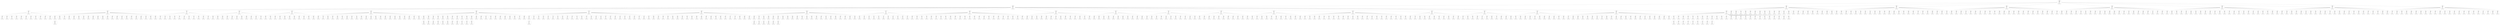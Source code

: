 graph "G" {
  node [
    fontname = "Courier";
  ];
  "6225" [
    label = "Visits: 594\nValue: 291\na . . . a a \nb . a b . . \n. . b . . . \nA . . . . a \n. . b . . . \na b . b a . \n\na: 0 | A: 0 | \nb: 2 | B: 0 | \n\n\nO \"B\" jogou, vez do \"A\":";
  ];
  "6226" [
    label = "Visits: 426\nValue: 296\na . . . . a \nb . a b . . \n. . b . . . \nA . . . . a \n. . b . . . \na b . b a . \n\na: 0 | A: 1 | \nb: 2 | B: 0 | \n\n\nO \"A\" jogou, vez do \"B\":";
  ];
  "6227" [
    label = "Visits: 12\nValue: 1\na . . . . a \nb . a b . . \n. . b . . . \nA . . . . . \n. . b . b . \na b . . . . \n\na: 2 | A: 1 | \nb: 2 | B: 0 | \n\n\nO \"B\" jogou, vez do \"A\":";
  ];
  "6228" [
    label = "Visits: 1\nValue: 1\na . . . A . \nb . a b . . \n. . b . . . \nA . . . . . \n. . b . b . \na b . . . . \n\na: 3 | A: 0 | \nb: 2 | B: 0 | \n\n\nO \"A\" jogou, vez do \"B\":";
  ];
  "6229" [
    label = "Visits: 1\nValue: 1\na . . . a . \nb . a b . . \n. . b . . . \nA . . . . . \n. . b . b . \na b . . . . \n\na: 2 | A: 1 | \nb: 2 | B: 0 | \n\n\nO \"A\" jogou, vez do \"B\":";
  ];
  "6230" [
    label = "Visits: 1\nValue: 1\na . . . . a \nb . a b . . \nA . b . . . \n. . . . . . \nA . b . b . \n. . . . . . \n\na: 3 | A: 0 | \nb: 3 | B: 0 | \n\n\nO \"A\" jogou, vez do \"B\":";
  ];
  "6231" [
    label = "Visits: 1\nValue: 1\na . . . . a \nb b a b . . \n. . . . . . \nA . . a . . \n. . b . . . \na b . . . b \n\na: 1 | A: 1 | \nb: 2 | B: 0 | \n\n\nO \"A\" jogou, vez do \"B\":";
  ];
  "6232" [
    label = "Visits: 1\nValue: 1\na . . . . a \nb . a b . . \n. . b . . A \nA . . . . . \n. . b . b . \na b . . . . \n\na: 2 | A: 0 | \nb: 2 | B: 0 | \n\n\nO \"A\" jogou, vez do \"B\":";
  ];
  "6233" [
    label = "Visits: 1\nValue: 1\na . a . . a \nb . a . . . \n. . b . b . \nA . . . . . \n. . b . b . \na b . . . . \n\na: 1 | A: 1 | \nb: 2 | B: 0 | \n\n\nO \"A\" jogou, vez do \"B\":";
  ];
  "6234" [
    label = "Visits: 1\nValue: 1\na . . . . a \nb . a b . . \n. . b . . . \nA . . . . a \n. . b . . . \na b . b . . \n\na: 1 | A: 1 | \nb: 2 | B: 0 | \n\n\nO \"A\" jogou, vez do \"B\":";
  ];
  "6235" [
    label = "Visits: 1\nValue: 1\na . . . . a \nb . a b . . \n. . b . . . \n. A . . . . \n. . . . b . \na b . b . . \n\na: 2 | A: 1 | \nb: 2 | B: 0 | \n\n\nO \"A\" jogou, vez do \"B\":";
  ];
  "6236" [
    label = "Visits: 1\nValue: 1\na . . . . a \nb . a b . . \n. . b . . . \nA . . . . . \na . b . b . \n. . . . . . \n\na: 2 | A: 1 | \nb: 3 | B: 0 | \n\n\nO \"A\" jogou, vez do \"B\":";
  ];
  "6237" [
    label = "Visits: 1\nValue: 1\na . . A . a \nb . . . . . \n. a b b . . \nA . . . . . \n. . b . b . \na b . . . . \n\na: 2 | A: 0 | \nb: 2 | B: 0 | \n\n\nO \"A\" jogou, vez do \"B\":";
  ];
  "6238" [
    label = "Visits: 1\nValue: 1\na . . . . . \nb . a b a . \n. . b . . . \nA . . . . . \n. . b . b . \na b . . . . \n\na: 2 | A: 1 | \nb: 2 | B: 0 | \n\n\nO \"A\" jogou, vez do \"B\":";
  ];
  "6239" [
    label = "Visits: 24\nValue: 9\na . . . . a \nb . a b . . \nb . b . . . \nA . . . . a \n. . b . . . \na b . b a . \n\na: 0 | A: 1 | \nb: 1 | B: 0 | \n\n\nO \"B\" jogou, vez do \"A\":";
  ];
  "6240" [
    label = "Visits: 2\nValue: 2\na . . . . a \nb . a b . . \nb . b . . . \nA . . . A . \n. . b . . . \na b . b a . \n\na: 1 | A: 0 | \nb: 1 | B: 0 | \n\n\nO \"A\" jogou, vez do \"B\":";
  ];
  "6241" [
    label = "Visits: 1\nValue: 1\na . . . . a \nb . a b . . \nb . b . . b \nA . . . A . \n. . b . . . \na b . b a . \n\na: 1 | A: 0 | \nb: 0 | B: 0 | \n\n\nO \"A\" jogou, vez do \"B\":";
  ];
  "6242" [
    label = "Visits: 1\nValue: 1\na . . . . a \nb . a b . . \nb . b . . A \nA . . . . . \n. . b . . a \na b . b a . \n\na: 0 | A: 0 | \nb: 1 | B: 0 | \n\n\nO \"B\" jogou, vez do \"A\":";
  ];
  "6243" [
    label = "Visits: 1\nValue: 1\n. . . . . a \n. A a b . . \n. . . . . . \nA . . . . a \n. . . . . . \na . . b a . \n\na: 1 | A: 0 | \nb: 3 | B: 3 | \n\n\nO \"A\" jogou, vez do \"B\":";
  ];
  "6244" [
    label = "Visits: 1\nValue: 1\na . . . . . \nb . a b A . \nb . b . . . \nA . . . . a \n. . b . . . \na b . b a . \n\na: 1 | A: 0 | \nb: 1 | B: 0 | \n\n\nO \"A\" jogou, vez do \"B\":";
  ];
  "6245" [
    label = "Visits: 1\nValue: 1\na a . b . a \nb . . . . . \nb b . A . . \nA . . . . a \n. . b . . . \na b . b a . \n\na: 0 | A: 0 | \nb: 1 | B: 0 | \n\n\nO \"B\" jogou, vez do \"A\":";
  ];
  "6246" [
    label = "Visits: 1\nValue: 1\na . . . A . \nb . a b . . \nb . b . . . \nA . . . . a \n. . b . . . \na b . b a . \n\na: 1 | A: 0 | \nb: 1 | B: 0 | \n\n\nO \"A\" jogou, vez do \"B\":";
  ];
  "6247" [
    label = "Visits: 1\nValue: 1\n. A . . . a \n. . . b . . \nb . b a . . \nA . . . . a \n. . b . . . \na b . b a . \n\na: 1 | A: 0 | \nb: 2 | B: 0 | \n\n\nO \"A\" jogou, vez do \"B\":";
  ];
  "6248" [
    label = "Visits: 1\nValue: 1\na . . . . . \nb . a b . A \nb . b . . . \nA . . . . a \n. . b . . . \na b . b a . \n\na: 1 | A: 0 | \nb: 1 | B: 0 | \n\n\nO \"A\" jogou, vez do \"B\":";
  ];
  "6249" [
    label = "Visits: 1\nValue: 1\na . . . . a \nb b a b . . \nb . . . . . \nA . . A . a \n. . b . . . \na b . b a . \n\na: 0 | A: 0 | \nb: 1 | B: 0 | \n\n\nO \"B\" jogou, vez do \"A\":";
  ];
  "6250" [
    label = "Visits: 1\nValue: 1\na . . A . a \nb . . . . . \nb a b b . . \nA . . . . a \n. . b . . . \na b . b a . \n\na: 0 | A: 0 | \nb: 1 | B: 0 | \n\n\nO \"B\" jogou, vez do \"A\":";
  ];
  "6251" [
    label = "Visits: 1\nValue: 1\na . A . . a \nb . a . . . \nb . b . b . \nA . . . . a \n. . b . . . \na b . b a . \n\na: 0 | A: 0 | \nb: 1 | B: 0 | \n\n\nO \"B\" jogou, vez do \"A\":";
  ];
  "6252" [
    label = "Visits: 1\nValue: 1\na . . . . a \nb . a b . . \nb . b . . . \nA . . . . a \n. b . A . . \na b . . . . \n\na: 1 | A: 0 | \nb: 2 | B: 0 | \n\n\nO \"A\" jogou, vez do \"B\":";
  ];
  "6253" [
    label = "Visits: 1\nValue: 1\na . . . . a \nb . a b . . \nb . b . . . \nA . . . . . \n. . b . A . \na b . . . . \n\na: 2 | A: 0 | \nb: 2 | B: 0 | \n\n\nO \"A\" jogou, vez do \"B\":";
  ];
  "6254" [
    label = "Visits: 1\nValue: 1\na . . . . a \nb . a b . . \nb . b . . a \nA . . . . . \n. . b . . A \na b . b . . \n\na: 1 | A: 0 | \nb: 1 | B: 0 | \n\n\nO \"A\" jogou, vez do \"B\":";
  ];
  "6255" [
    label = "Visits: 1\nValue: 1\na . . . . a \nb . a b . . \n. . b . . . \n. A . . . a \n. . b . . . \na b . b a . \n\na: 0 | A: 1 | \nb: 2 | B: 0 | \n\n\nO \"A\" jogou, vez do \"B\":";
  ];
  "6256" [
    label = "Visits: 1\nValue: 1\na . b . . a \nb . a . . . \nb . b . A . \nA . . . . . \n. . b . . . \na b . b a . \n\na: 1 | A: 0 | \nb: 1 | B: 0 | \n\n\nO \"A\" jogou, vez do \"B\":";
  ];
  "6257" [
    label = "Visits: 1\nValue: 1\na . . . . a \nb . a b . . \nb . b . . . \nA . A . . a \n. . . . . . \na . . . a . \n\na: 0 | A: 0 | \nb: 1 | B: 3 | \n\n\nO \"B\" jogou, vez do \"A\":";
  ];
  "6258" [
    label = "Visits: 1\nValue: 1\na . . . . a \nb . a b . . \nb . b . . . \nA . . . . a \n. . b . . . \na b . b a A \n\na: 0 | A: 0 | \nb: 1 | B: 0 | \n\n\nO \"B\" jogou, vez do \"A\":";
  ];
  "6259" [
    label = "Visits: 1\nValue: 1\na . . . . a \nb . a b . . \nb . b . . . \nA . b . . a \n. . . . . . \na b A b a . \n\na: 0 | A: 0 | \nb: 1 | B: 0 | \n\n\nO \"B\" jogou, vez do \"A\":";
  ];
  "6260" [
    label = "Visits: 1\nValue: 1\na . . a . a \n. . . b . . \n. A . b . . \n. . . . . a \n. . b . . . \na b . b a . \n\na: 0 | A: 1 | \nb: 3 | B: 0 | \n\n\nO \"A\" jogou, vez do \"B\":";
  ];
  "6261" [
    label = "Visits: 1\nValue: 1\na . . . . a \nb . a b . . \nb . b . . . \n. . . . . a \n. A . b . . \n. . . b a . \n\na: 1 | A: 1 | \nb: 2 | B: 0 | \n\n\nO \"A\" jogou, vez do \"B\":";
  ];
  "6262" [
    label = "Visits: 1\nValue: 1\na . . . . a \nb . a b . . \nb . b . . . \nA . . . . a \nA . b . . . \n. . . b a . \n\na: 1 | A: 0 | \nb: 2 | B: 0 | \n\n\nO \"A\" jogou, vez do \"B\":";
  ];
  "6263" [
    label = "Visits: 12\nValue: 1\n. . . . . a \n. b a b . . \n. . . . . . \nA . . . . a \n. . . . . . \na . . b a . \n\na: 1 | A: 1 | \nb: 2 | B: 3 | \n\n\nO \"B\" jogou, vez do \"A\":";
  ];
  "6264" [
    label = "Visits: 1\nValue: 1\n. . . . . a \n. b a b . . \n. . . . . . \n. . . . . a \n. A . . . . \n. . . b a . \n\na: 2 | A: 1 | \nb: 2 | B: 3 | \n\n\nO \"A\" jogou, vez do \"B\":";
  ];
  "6265" [
    label = "Visits: 1\nValue: 1\n. . . . . a \n. b a b . . \n. . . . . . \nA . . . . a \n. . . . . . \na . A b a . \n\na: 1 | A: 0 | \nb: 2 | B: 3 | \n\n\nO \"A\" jogou, vez do \"B\":";
  ];
  "6266" [
    label = "Visits: 1\nValue: 1\n. . . . . a \n. b a b . . \n. . . . . . \nA . . A . a \n. . . . . . \na . . b a . \n\na: 1 | A: 0 | \nb: 2 | B: 3 | \n\n\nO \"A\" jogou, vez do \"B\":";
  ];
  "6267" [
    label = "Visits: 1\nValue: 1\n. a . b . a \n. b . . . . \n. . . a . . \nA . . . . a \n. . . . . . \na . . b a . \n\na: 0 | A: 1 | \nb: 2 | B: 3 | \n\n\nO \"A\" jogou, vez do \"B\":";
  ];
  "6268" [
    label = "Visits: 1\nValue: 1\n. . . . . a \n. b a b . . \n. . . . . . \nA . . . . . \n. . . . A . \na . . . . . \n\na: 3 | A: 0 | \nb: 3 | B: 3 | \n\n\nO \"A\" jogou, vez do \"B\":";
  ];
  "6269" [
    label = "Visits: 1\nValue: 1\n. . . . . a \n. b a b . . \n. . . . . . \nA . . . . a \n. . . . . . \na . a b a . \n\na: 0 | A: 1 | \nb: 2 | B: 3 | \n\n\nO \"A\" jogou, vez do \"B\":";
  ];
  "6270" [
    label = "Visits: 1\nValue: 1\n. . . . . a \n. b a b . . \n. . . . . . \nA . . . . a \n. . . . . . \na . . b a A \n\na: 1 | A: 0 | \nb: 2 | B: 3 | \n\n\nO \"A\" jogou, vez do \"B\":";
  ];
  "6271" [
    label = "Visits: 1\nValue: 1\n. . . . . a \n. b a b . . \n. . . . . . \nA . . . . a \n. . . . . . \n. A . b a . \n\na: 2 | A: 0 | \nb: 2 | B: 3 | \n\n\nO \"A\" jogou, vez do \"B\":";
  ];
  "6272" [
    label = "Visits: 1\nValue: 1\n. . . . . a \n. b a b . . \nA . . . . . \n. . . . . a \nA . . . . . \n. . . b a . \n\na: 2 | A: 0 | \nb: 2 | B: 3 | \n\n\nO \"A\" jogou, vez do \"B\":";
  ];
  "6273" [
    label = "Visits: 1\nValue: 1\n. . . . . a \n. b a b . . \n. . . . . a \nA . . . . . \n. . . . . a \na . . b a . \n\na: 0 | A: 1 | \nb: 2 | B: 3 | \n\n\nO \"A\" jogou, vez do \"B\":";
  ];
  "6274" [
    label = "Visits: 1\nValue: 1\n. . . . . . \n. b a b . a \n. . . . . . \nA . . . . a \n. . . . . . \na . . b a . \n\na: 1 | A: 1 | \nb: 2 | B: 3 | \n\n\nO \"A\" jogou, vez do \"B\":";
  ];
  "6275" [
    label = "Visits: 12\nValue: 1\na . . . . a \nb . a b . . \n. . b . . a \nA . . . . . \n. . b . . b \na b . b . . \n\na: 1 | A: 1 | \nb: 1 | B: 0 | \n\n\nO \"B\" jogou, vez do \"A\":";
  ];
  "6276" [
    label = "Visits: 1\nValue: 1\na . . . . a \nb . a b . . \n. . b . . a \nA . . . . . \n. a . b . b \n. . . b . . \n\na: 1 | A: 1 | \nb: 2 | B: 0 | \n\n\nO \"A\" jogou, vez do \"B\":";
  ];
  "6277" [
    label = "Visits: 1\nValue: 1\na . . a . a \nb . . . . . \n. a b b . a \nA . . . . . \n. . b . . b \na b . b . . \n\na: 0 | A: 1 | \nb: 1 | B: 0 | \n\n\nO \"A\" jogou, vez do \"B\":";
  ];
  "6278" [
    label = "Visits: 1\nValue: 1\na . . . . a \nb . a b . a \n. . b . . . \nA . . . . a \n. . b . . . \na b . b . b \n\na: 0 | A: 1 | \nb: 1 | B: 0 | \n\n\nO \"A\" jogou, vez do \"B\":";
  ];
  "6279" [
    label = "Visits: 1\nValue: 1\na . . . . a \nb . a b . . \n. . b . . a \nA . . . . . \n. . b . a . \na b . . . . \n\na: 0 | A: 1 | \nb: 3 | B: 0 | \n\n\nO \"A\" jogou, vez do \"B\":";
  ];
  "6280" [
    label = "Visits: 1\nValue: 1\n. A . . . a \n. . . b . . \n. . b a . a \nA . . . . . \n. . b . . b \na b . b . . \n\na: 2 | A: 0 | \nb: 2 | B: 0 | \n\n\nO \"A\" jogou, vez do \"B\":";
  ];
  "6281" [
    label = "Visits: 1\nValue: 1\na . . . . a \nb . a b . . \n. . b . . a \n. A . . . . \n. . b . . b \na b . b . . \n\na: 1 | A: 1 | \nb: 1 | B: 0 | \n\n\nO \"A\" jogou, vez do \"B\":";
  ];
  "6282" [
    label = "Visits: 1\nValue: 1\na . . . . a \nb . a b . . \n. . b . . a \nA . . . . b \n. . b . . . \na b . b . A \n\na: 1 | A: 0 | \nb: 1 | B: 0 | \n\n\nO \"A\" jogou, vez do \"B\":";
  ];
  "6283" [
    label = "Visits: 1\nValue: 1\na . A . . a \nb . a . . . \n. . b . b a \nA . . . . . \n. . b . . b \na b . b . . \n\na: 1 | A: 0 | \nb: 1 | B: 0 | \n\n\nO \"A\" jogou, vez do \"B\":";
  ];
  "6284" [
    label = "Visits: 1\nValue: 1\na . . . A . \nb . a b . . \n. . b . . a \nA . . . . . \n. . b . . b \na b . b . . \n\na: 2 | A: 0 | \nb: 1 | B: 0 | \n\n\nO \"A\" jogou, vez do \"B\":";
  ];
  "6285" [
    label = "Visits: 1\nValue: 1\na . . . . . \nb . a b . a \n. . b . . . \nA . . . . a \n. . b . . b \na b . b . . \n\na: 1 | A: 1 | \nb: 1 | B: 0 | \n\n\nO \"A\" jogou, vez do \"B\":";
  ];
  "6286" [
    label = "Visits: 1\nValue: 1\n. . . . . a \n. A a b . . \n. . . . . a \nA . . . . . \n. . . . . b \na . . b . . \n\na: 2 | A: 0 | \nb: 2 | B: 3 | \n\n\nO \"A\" jogou, vez do \"B\":";
  ];
  "6287" [
    label = "Visits: 12\nValue: 1\na . . . . a \nb . a b . . \n. . b . . . \nA . . . . a \nb . b . . . \n. . . b a . \n\na: 1 | A: 1 | \nb: 2 | B: 0 | \n\n\nO \"B\" jogou, vez do \"A\":";
  ];
  "6288" [
    label = "Visits: 1\nValue: 1\na . . . . a \nb . a b . . \n. . b . . . \nA . . . . a \nb b . a . . \n. . . . . . \n\na: 1 | A: 1 | \nb: 3 | B: 0 | \n\n\nO \"A\" jogou, vez do \"B\":";
  ];
  "6289" [
    label = "Visits: 1\nValue: 1\na . . . . a \nb . a b . . \n. . b . . . \n. A . . . a \n. . b . . . \n. . . b a . \n\na: 1 | A: 1 | \nb: 3 | B: 0 | \n\n\nO \"A\" jogou, vez do \"B\":";
  ];
  "6290" [
    label = "Visits: 1\nValue: 1\na . b . . a \nb . a . . . \n. . b . a . \nA . . . . . \nb . b . . . \n. . . b a . \n\na: 1 | A: 1 | \nb: 2 | B: 0 | \n\n\nO \"A\" jogou, vez do \"B\":";
  ];
  "6291" [
    label = "Visits: 1\nValue: 1\na . b . . a \nb . a . . . \n. . b . A . \nA . . . . . \nb . b . . . \n. . . b a . \n\na: 2 | A: 0 | \nb: 2 | B: 0 | \n\n\nO \"A\" jogou, vez do \"B\":";
  ];
  "6292" [
    label = "Visits: 1\nValue: 1\na . . . . a \nb . a b . . \n. . b . . . \nA . . . . a \nb . b . . . \nA . . b a . \n\na: 1 | A: 0 | \nb: 2 | B: 0 | \n\n\nO \"A\" jogou, vez do \"B\":";
  ];
  "6293" [
    label = "Visits: 1\nValue: 1\na . . . . a \nb . a b . . \n. . b . . . \nA . A . . a \nb . . . . . \n. . b b a . \n\na: 1 | A: 0 | \nb: 2 | B: 0 | \n\n\nO \"A\" jogou, vez do \"B\":";
  ];
  "6294" [
    label = "Visits: 1\nValue: 1\na . . . . a \nb . a b . . \n. . b . . . \nA . . b . a \n. . . . . . \n. a . b a . \n\na: 0 | A: 1 | \nb: 3 | B: 0 | \n\n\nO \"A\" jogou, vez do \"B\":";
  ];
  "6295" [
    label = "Visits: 1\nValue: 1\na . . . . a \nb . a b . . \n. . b . . . \nA . . . . a \n. a . b . . \n. . . b a . \n\na: 0 | A: 1 | \nb: 3 | B: 0 | \n\n\nO \"A\" jogou, vez do \"B\":";
  ];
  "6296" [
    label = "Visits: 1\nValue: 1\na . . . a . \nb . a b . . \n. . b . . . \nA . . . . a \nb . b . . . \n. . . b a . \n\na: 1 | A: 1 | \nb: 2 | B: 0 | \n\n\nO \"A\" jogou, vez do \"B\":";
  ];
  "6297" [
    label = "Visits: 1\nValue: 1\na . . . . a \nb b a b . . \n. . . . . . \nA . . A . a \nb . . . . . \n. b . b a . \n\na: 1 | A: 0 | \nb: 2 | B: 0 | \n\n\nO \"A\" jogou, vez do \"B\":";
  ];
  "6298" [
    label = "Visits: 1\nValue: 1\na . . . . a \nb b a b . . \n. . . . . . \nA . . a . a \nb . . . . . \n. b . b a . \n\na: 0 | A: 1 | \nb: 2 | B: 0 | \n\n\nO \"A\" jogou, vez do \"B\":";
  ];
  "6299" [
    label = "Visits: 23\nValue: 9\na . . . . a \nb . a b . . \n. . b . . . \nA . . . . a \n. . b . . . \na b . b a b \n\na: 0 | A: 1 | \nb: 1 | B: 0 | \n\n\nO \"B\" jogou, vez do \"A\":";
  ];
  "6300" [
    label = "Visits: 1\nValue: 1\na . b . . a \nb . a . . . \n. . b . A . \nA . . . . . \n. . b . . . \na b . b a b \n\na: 1 | A: 0 | \nb: 1 | B: 0 | \n\n\nO \"A\" jogou, vez do \"B\":";
  ];
  "6301" [
    label = "Visits: 1\nValue: 1\n. . . . . a \n. A a b . . \n. . . . . . \nA . . . . a \n. . . . . . \na . . b a b \n\na: 1 | A: 0 | \nb: 2 | B: 3 | \n\n\nO \"A\" jogou, vez do \"B\":";
  ];
  "6302" [
    label = "Visits: 1\nValue: 1\na . A . . a \nb . a . . . \n. . b . b . \nA . . . . a \n. . b . . . \na b . b a b \n\na: 0 | A: 0 | \nb: 1 | B: 0 | \n\n\nO \"B\" jogou, vez do \"A\":";
  ];
  "6303" [
    label = "Visits: 1\nValue: 1\na . . . . a \nb . a b . . \n. . b . . . \nA . . . . . \n. . b . A . \na b . . . . \n\na: 2 | A: 0 | \nb: 3 | B: 0 | \n\n\nO \"A\" jogou, vez do \"B\":";
  ];
  "6304" [
    label = "Visits: 1\nValue: 1\na a . b . a \nb . . . . . \n. b . A . . \nA . . . . a \n. . b . . . \na b . b a b \n\na: 0 | A: 0 | \nb: 1 | B: 0 | \n\n\nO \"B\" jogou, vez do \"A\":";
  ];
  "6305" [
    label = "Visits: 1\nValue: 1\na . . . . a \nb . a b . . \n. . b . . . \n. . . . . a \n. A . b . . \n. . . b a b \n\na: 1 | A: 1 | \nb: 2 | B: 0 | \n\n\nO \"A\" jogou, vez do \"B\":";
  ];
  "6306" [
    label = "Visits: 1\nValue: 1\na . . A . a \nb . . . . . \n. a b b . . \nA . . . . a \n. . b . . . \na b . b a b \n\na: 0 | A: 0 | \nb: 1 | B: 0 | \n\n\nO \"B\" jogou, vez do \"A\":";
  ];
  "6307" [
    label = "Visits: 1\nValue: 1\na . . . . a \nb . a b . . \n. . b . . a \nA . . . . . \n. . b . . A \na b . b . . \n\na: 1 | A: 0 | \nb: 2 | B: 0 | \n\n\nO \"A\" jogou, vez do \"B\":";
  ];
  "6308" [
    label = "Visits: 1\nValue: 1\n. A . . . a \n. . . b . . \n. . b a . . \nA . . . . a \n. . b . . . \na b . b a b \n\na: 1 | A: 0 | \nb: 2 | B: 0 | \n\n\nO \"A\" jogou, vez do \"B\":";
  ];
  "6309" [
    label = "Visits: 1\nValue: 1\na . . . . a \nb . a b . . \n. . b . . . \nA . A . . a \n. . . . . . \na . . . a b \n\na: 0 | A: 0 | \nb: 1 | B: 3 | \n\n\nO \"B\" jogou, vez do \"A\":";
  ];
  "6310" [
    label = "Visits: 1\nValue: 1\na . . . . a \nb . a b . . \n. . b . . . \nA . . . A . \n. . b . . . \na b . b a b \n\na: 1 | A: 0 | \nb: 1 | B: 0 | \n\n\nO \"A\" jogou, vez do \"B\":";
  ];
  "6311" [
    label = "Visits: 1\nValue: 1\na . . . . a \nb . a b . . \n. . b . . A \nA . . . . . \n. . b . . a \na b . b a b \n\na: 0 | A: 0 | \nb: 1 | B: 0 | \n\n\nO \"B\" jogou, vez do \"A\":";
  ];
  "6312" [
    label = "Visits: 1\nValue: 1\na . . . . . \nb . a b A . \n. . b . . . \nA . . . . a \n. . b . . . \na b . b a b \n\na: 1 | A: 0 | \nb: 1 | B: 0 | \n\n\nO \"A\" jogou, vez do \"B\":";
  ];
  "6313" [
    label = "Visits: 1\nValue: 1\na . . . . a \nb . a b . . \n. . b . . . \nA . . . . a \n. b . A . . \na b . . . b \n\na: 1 | A: 0 | \nb: 2 | B: 0 | \n\n\nO \"A\" jogou, vez do \"B\":";
  ];
  "6314" [
    label = "Visits: 1\nValue: 1\na . . . A . \nb . a b . . \n. . b . . . \nA . . . . a \n. . b . . . \na b . b a b \n\na: 1 | A: 0 | \nb: 1 | B: 0 | \n\n\nO \"A\" jogou, vez do \"B\":";
  ];
  "6315" [
    label = "Visits: 1\nValue: 1\na . . . . a \nb b a b . . \n. . . . . . \nA . . A . a \n. . b . . . \na b . b a b \n\na: 0 | A: 0 | \nb: 1 | B: 0 | \n\n\nO \"B\" jogou, vez do \"A\":";
  ];
  "6316" [
    label = "Visits: 1\nValue: 1\na . . . . a \nb . a b . . \n. . b . . . \n. A . . . a \n. . b . . . \na b . b a b \n\na: 0 | A: 1 | \nb: 1 | B: 0 | \n\n\nO \"A\" jogou, vez do \"B\":";
  ];
  "6317" [
    label = "Visits: 1\nValue: 1\na . . . . a \nb . a b . . \n. . b . . . \nA . b . . a \n. . . . . . \na b A b a b \n\na: 0 | A: 0 | \nb: 1 | B: 0 | \n\n\nO \"B\" jogou, vez do \"A\":";
  ];
  "6318" [
    label = "Visits: 1\nValue: 1\na . . a . a \n. . . b . . \n. A . b . . \n. . . . . a \n. . b . . . \na b . b a b \n\na: 0 | A: 1 | \nb: 2 | B: 0 | \n\n\nO \"A\" jogou, vez do \"B\":";
  ];
  "6319" [
    label = "Visits: 1\nValue: 1\na . . . . a \nb . a b . . \nA . b . . . \n. . . . . a \nA . b . . . \na b . b a b \n\na: 0 | A: 0 | \nb: 1 | B: 0 | \n\n\nO \"B\" jogou, vez do \"A\":";
  ];
  "6320" [
    label = "Visits: 1\nValue: 1\na . . . . a \nb . a b . . \nA . b . . . \n. . . . . a \nA . b . . . \n. . . b a b \n\na: 1 | A: 0 | \nb: 2 | B: 0 | \n\n\nO \"A\" jogou, vez do \"B\":";
  ];
  "6321" [
    label = "Visits: 1\nValue: 1\na . . . . . \nb . a b . A \n. . b . . . \nA . . . . a \n. . b . . . \na b . b a b \n\na: 1 | A: 0 | \nb: 1 | B: 0 | \n\n\nO \"A\" jogou, vez do \"B\":";
  ];
  "6322" [
    label = "Visits: 34\nValue: 17\na . b . . a \nb . a . . . \n. . b . b . \nA . . . . a \n. . b . . . \na b . b a . \n\na: 0 | A: 1 | \nb: 1 | B: 0 | \n\n\nO \"B\" jogou, vez do \"A\":";
  ];
  "6323" [
    label = "Visits: 2\nValue: 1\na . b . . a \nb . a . . . \n. . b . b . \nA . . . . a \n. . b . . . \na b . b a A \n\na: 0 | A: 0 | \nb: 1 | B: 0 | \n\n\nO \"B\" jogou, vez do \"A\":";
  ];
  "6324" [
    label = "Visits: 1\nValue: 1\na . b . . a \nb . a . . . \n. . b . b . \n. . . . . a \n. . b . . . \na b . b a A \n\na: 0 | A: 1 | \nb: 1 | B: 0 | \n\n\nO \"A\" jogou, vez do \"B\":";
  ];
  "6325" [
    label = "Visits: 2\nValue: 1\na . b a . a \n. . . . . . \n. A . b b . \n. . . . . a \n. . b . . . \na b . b a . \n\na: 0 | A: 1 | \nb: 2 | B: 0 | \n\n\nO \"A\" jogou, vez do \"B\":";
  ];
  "6326" [
    label = "Visits: 1\nValue: 1\na . b a . a \n. . b . b . \n. A . . . . \n. . . . b . \n. . b . . . \na b . b a . \n\na: 1 | A: 1 | \nb: 1 | B: 0 | \n\n\nO \"B\" jogou, vez do \"A\":";
  ];
  "6327" [
    label = "Visits: 2\nValue: 1\n. A . b . a \n. . . . . . \n. . b a b . \nA . . . . a \n. . b . . . \na b . b a . \n\na: 1 | A: 0 | \nb: 2 | B: 0 | \n\n\nO \"A\" jogou, vez do \"B\":";
  ];
  "6328" [
    label = "Visits: 1\nValue: 1\n. A . b . a \n. . . . . . \nb . b a b . \nA . . . . a \n. . b . . . \na b . b a . \n\na: 1 | A: 0 | \nb: 1 | B: 0 | \n\n\nO \"B\" jogou, vez do \"A\":";
  ];
  "6329" [
    label = "Visits: 2\nValue: 1\na . b . . a \nb . a . . . \n. . b . b . \n. . . . . a \n. A . b . . \n. . . b a . \n\na: 1 | A: 1 | \nb: 2 | B: 0 | \n\n\nO \"A\" jogou, vez do \"B\":";
  ];
  "6330" [
    label = "Visits: 1\nValue: 1\na . b . . a \nb . a . b . \n. . b . . . \n. . . . b . \n. A . . . . \n. . b b a . \n\na: 2 | A: 1 | \nb: 1 | B: 0 | \n\n\nO \"B\" jogou, vez do \"A\":";
  ];
  "6331" [
    label = "Visits: 2\nValue: 1\na . b . . a \nb . a . . . \nA . b . b . \n. . . . . a \nA . b . . . \na b . b a . \n\na: 0 | A: 0 | \nb: 1 | B: 0 | \n\n\nO \"B\" jogou, vez do \"A\":";
  ];
  "6332" [
    label = "Visits: 1\nValue: 1\na . b . . a \nb . a . . . \nA . b . b . \n. . . . . a \nA . b . . . \n. b . b a . \n\na: 0 | A: 1 | \nb: 1 | B: 0 | \n\n\nO \"A\" jogou, vez do \"B\":";
  ];
  "6333" [
    label = "Visits: 2\nValue: 1\na . b . . . \nb . a . A . \n. . b . . . \nA . . . b a \n. . b . . . \na b . b a . \n\na: 1 | A: 0 | \nb: 1 | B: 0 | \n\n\nO \"A\" jogou, vez do \"B\":";
  ];
  "6334" [
    label = "Visits: 1\nValue: 1\na . b a . . \n. . . . A . \n. b . b . . \nA . . . b a \n. . b . . . \na b . b a . \n\na: 1 | A: 0 | \nb: 1 | B: 0 | \n\n\nO \"B\" jogou, vez do \"A\":";
  ];
  "6335" [
    label = "Visits: 2\nValue: 1\na . b . . a \nb . a . . . \n. . b . b . \nA . . . . . \n. . b . A . \na b . . . . \n\na: 2 | A: 0 | \nb: 2 | B: 0 | \n\n\nO \"A\" jogou, vez do \"B\":";
  ];
  "6336" [
    label = "Visits: 1\nValue: 1\na b . b . a \nb . . . . . \n. a b . b . \nA . . . . . \n. . b . A . \na b . . . . \n\na: 2 | A: 0 | \nb: 1 | B: 0 | \n\n\nO \"B\" jogou, vez do \"A\":";
  ];
  "6337" [
    label = "Visits: 2\nValue: 1\na . b . . a \nb . a . . . \nA . b . b . \n. . . . . a \nA . b . . . \n. . . b a . \n\na: 1 | A: 0 | \nb: 2 | B: 0 | \n\n\nO \"A\" jogou, vez do \"B\":";
  ];
  "6338" [
    label = "Visits: 1\nValue: 1\na . b . . a \nb . a . . . \nA . b . b . \n. . . . . a \nA b . b . . \n. . . b a . \n\na: 1 | A: 0 | \nb: 1 | B: 0 | \n\n\nO \"B\" jogou, vez do \"A\":";
  ];
  "6339" [
    label = "Visits: 2\nValue: 1\na . b . . . \nb . a . . A \n. . b . . . \nA . . . . a \n. . . . . . \na . . b a . \n\na: 1 | A: 0 | \nb: 1 | B: 3 | \n\n\nO \"A\" jogou, vez do \"B\":";
  ];
  "6340" [
    label = "Visits: 1\nValue: 1\na . b . . . \nb . a . . A \n. . b . . . \nA . . . . a \n. . b . . . \na . . . a . \n\na: 1 | A: 0 | \nb: 1 | B: 3 | \n\n\nO \"B\" jogou, vez do \"A\":";
  ];
  "6341" [
    label = "Visits: 2\nValue: 1\na . b . . a \nb . a . . . \n. . b . b . \nA . A . . a \n. . . . . . \na . . . a . \n\na: 0 | A: 0 | \nb: 1 | B: 3 | \n\n\nO \"B\" jogou, vez do \"A\":";
  ];
  "6342" [
    label = "Visits: 1\nValue: 1\n. . b . . a \nb . a . . . \n. . b . b . \nA . A . . a \n. . . . . . \na . . . a . \n\na: 0 | A: 1 | \nb: 1 | B: 3 | \n\n\nO \"A\" jogou, vez do \"B\":";
  ];
  "6343" [
    label = "Visits: 2\nValue: 1\na . b . . a \nb b a . . b \n. . . . . . \nA . . A . a \n. . b . . . \na b . b a . \n\na: 0 | A: 0 | \nb: 1 | B: 0 | \n\n\nO \"B\" jogou, vez do \"A\":";
  ];
  "6344" [
    label = "Visits: 1\nValue: 1\na . b . . a \nb b a . . b \n. . . . . . \nA . . A . a \n. . b . . . \n. b . b a . \n\na: 0 | A: 1 | \nb: 1 | B: 0 | \n\n\nO \"A\" jogou, vez do \"B\":";
  ];
  "6345" [
    label = "Visits: 1\nValue: 1\na . b . . a \nb . a . . . \n. . b . b . \nA . b . . a \n. . . . . . \na b A b a . \n\na: 0 | A: 0 | \nb: 1 | B: 0 | \n\n\nO \"B\" jogou, vez do \"A\":";
  ];
  "6346" [
    label = "Visits: 1\nValue: 1\na . b . . a \nb . a . . . \n. . b . b . \nA . . . . a \n. b . A . . \na b . . . . \n\na: 1 | A: 0 | \nb: 2 | B: 0 | \n\n\nO \"A\" jogou, vez do \"B\":";
  ];
  "6347" [
    label = "Visits: 1\nValue: 1\na . . . . a \nb . a . . . \n. . . . . . \n. A . . . a \n. . b . . . \na b . b a . \n\na: 0 | A: 1 | \nb: 1 | B: 3 | \n\n\nO \"A\" jogou, vez do \"B\":";
  ];
  "6348" [
    label = "Visits: 1\nValue: 1\na . . . . a \nb a . A . . \n. . . . b . \nA . . . . a \n. . . . . . \na b . . a . \n\na: 0 | A: 0 | \nb: 2 | B: 3 | \n\n\nO \"B\" jogou, vez do \"A\":";
  ];
  "6349" [
    label = "Visits: 1\nValue: 1\na . b . . a \nb . a . b . \n. . b . . . \nA . . . A . \n. . b . . . \na b . b a . \n\na: 1 | A: 0 | \nb: 1 | B: 0 | \n\n\nO \"A\" jogou, vez do \"B\":";
  ];
  "6350" [
    label = "Visits: 1\nValue: 1\na . b . . a \nb . a . . . \n. . b . b a \nA . . . . . \n. . b . . A \na b . b . . \n\na: 1 | A: 0 | \nb: 1 | B: 0 | \n\n\nO \"A\" jogou, vez do \"B\":";
  ];
  "6351" [
    label = "Visits: 1\nValue: 1\na b . A . a \nb . . . . . \n. a b . b . \nA . . . . a \n. . b . . . \na b . b a . \n\na: 0 | A: 0 | \nb: 1 | B: 0 | \n\n\nO \"B\" jogou, vez do \"A\":";
  ];
  "6352" [
    label = "Visits: 1\nValue: 1\na . b . . a \nb . a . . . \n. . b b . A \nA . . . . . \n. . b . . a \na b . b a . \n\na: 0 | A: 0 | \nb: 1 | B: 0 | \n\n\nO \"B\" jogou, vez do \"A\":";
  ];
  "6353" [
    label = "Visits: 1\nValue: 1\na . b . A . \nb . a . . . \n. . b . b . \nA . . . . a \n. . b . . . \na b . b a . \n\na: 1 | A: 0 | \nb: 1 | B: 0 | \n\n\nO \"A\" jogou, vez do \"B\":";
  ];
  "6354" [
    label = "Visits: 1\nValue: 1\n. . . . . a \n. A . a . . \n. . . . b . \nA . . . . a \n. . . . . . \na . . b a . \n\na: 1 | A: 0 | \nb: 3 | B: 3 | \n\n\nO \"A\" jogou, vez do \"B\":";
  ];
  "6355" [
    label = "Visits: 1\nValue: 1\na a b . . a \nb . . . . . \n. b . A . b \nA . . . . a \n. . b . . . \na b . b a . \n\na: 0 | A: 0 | \nb: 1 | B: 0 | \n\n\nO \"B\" jogou, vez do \"A\":";
  ];
  "6356" [
    label = "Visits: 27\nValue: 12\na . . . . a \nb . a . . . \n. . . . . . \nA . . . . a \n. . b . . . \na b . b a . \n\na: 0 | A: 1 | \nb: 1 | B: 3 | \n\n\nO \"B\" jogou, vez do \"A\":";
  ];
  "6357" [
    label = "Visits: 2\nValue: 1\na . A . . a \nb . . . . . \n. . a . . . \nA . . . . a \n. . b . . . \na b . b a . \n\na: 0 | A: 0 | \nb: 1 | B: 3 | \n\n\nO \"B\" jogou, vez do \"A\":";
  ];
  "6358" [
    label = "Visits: 1\nValue: 1\na . A . . a \nb . . . . . \n. . a . . . \nA . . . . . \n. . b . . . \na b . b a . \n\na: 0 | A: 1 | \nb: 1 | B: 3 | \n\n\nO \"A\" jogou, vez do \"B\":";
  ];
  "6359" [
    label = "Visits: 1\nValue: 1\na . . . . a \nb . a . . . \n. . . . . a \nA . . . . . \n. . b . . A \na b . b . . \n\na: 1 | A: 0 | \nb: 1 | B: 3 | \n\n\nO \"A\" jogou, vez do \"B\":";
  ];
  "6360" [
    label = "Visits: 1\nValue: 1\na . . a . a \n. . . . . . \n. A . . . . \n. . . . . a \n. . b . . . \na b . b a . \n\na: 0 | A: 1 | \nb: 2 | B: 3 | \n\n\nO \"A\" jogou, vez do \"B\":";
  ];
  "6361" [
    label = "Visits: 1\nValue: 1\na a . . . a \nb . . . . . \n. . . A . . \nA . . . . a \n. . b . . . \na b . b a . \n\na: 0 | A: 0 | \nb: 1 | B: 3 | \n\n\nO \"B\" jogou, vez do \"A\":";
  ];
  "6362" [
    label = "Visits: 1\nValue: 1\na . . . A . \nb . a . . . \n. . . . . . \nA . . . . a \n. . b . . . \na b . b a . \n\na: 1 | A: 0 | \nb: 1 | B: 3 | \n\n\nO \"A\" jogou, vez do \"B\":";
  ];
  "6363" [
    label = "Visits: 1\nValue: 1\n. A . . . a \n. . . . . . \n. . . a . . \nA . . . . a \n. . b . . . \na b . b a . \n\na: 1 | A: 0 | \nb: 2 | B: 3 | \n\n\nO \"A\" jogou, vez do \"B\":";
  ];
  "6364" [
    label = "Visits: 1\nValue: 1\na . . . . . \nb . a . . A \n. . . . . . \nA . . . . a \n. . b . . . \na b . b a . \n\na: 1 | A: 0 | \nb: 1 | B: 3 | \n\n\nO \"A\" jogou, vez do \"B\":";
  ];
  "6365" [
    label = "Visits: 1\nValue: 1\na . . . . a \nb . a . . . \nA . . . . . \n. . . . . a \nA . b . . . \na b . b a . \n\na: 0 | A: 0 | \nb: 1 | B: 3 | \n\n\nO \"B\" jogou, vez do \"A\":";
  ];
  "6366" [
    label = "Visits: 1\nValue: 1\n. . . . . a \n. A . a . . \n. . . . . . \nA . . . . a \n. . b . . . \na b . b a . \n\na: 1 | A: 0 | \nb: 2 | B: 3 | \n\n\nO \"A\" jogou, vez do \"B\":";
  ];
  "6367" [
    label = "Visits: 1\nValue: 1\na . . . . a \nb . a . . . \n. . . . . . \nA . . . . a \n. b . A . . \na b . . . . \n\na: 1 | A: 0 | \nb: 2 | B: 3 | \n\n\nO \"A\" jogou, vez do \"B\":";
  ];
  "6368" [
    label = "Visits: 1\nValue: 1\na . . . . a \nb . a . . . \n. . . . . . \n. . . . . a \n. A . b . . \n. . . b a . \n\na: 1 | A: 1 | \nb: 2 | B: 3 | \n\n\nO \"A\" jogou, vez do \"B\":";
  ];
  "6369" [
    label = "Visits: 1\nValue: 1\na . . . . . \nb . a . A . \n. . . . . . \nA . . . . a \n. . b . . . \na b . b a . \n\na: 1 | A: 0 | \nb: 1 | B: 3 | \n\n\nO \"A\" jogou, vez do \"B\":";
  ];
  "6370" [
    label = "Visits: 1\nValue: 1\na . . . . a \nb . a . . . \n. . . . . . \nA . A . . a \n. . . . . . \na . . . a . \n\na: 0 | A: 0 | \nb: 1 | B: 6 | \n\n\nO \"B\" jogou, vez do \"A\":";
  ];
  "6371" [
    label = "Visits: 1\nValue: 1\na . . . . a \nb . a . . . \n. . . . . . \n. A . . . a \n. . b . . . \na b . b a . \n\na: 0 | A: 1 | \nb: 1 | B: 3 | \n\n\nO \"A\" jogou, vez do \"B\":";
  ];
  "6372" [
    label = "Visits: 1\nValue: 1\na . . . . a \nb . a . . . \n. . . . . A \nA . . . . . \n. . b . . a \na b . b a . \n\na: 0 | A: 0 | \nb: 1 | B: 3 | \n\n\nO \"B\" jogou, vez do \"A\":";
  ];
  "6373" [
    label = "Visits: 1\nValue: 1\na . . . . a \nb . a . . . \n. . . . . . \nA . . . . a \n. . b . . . \na b . b a A \n\na: 0 | A: 0 | \nb: 1 | B: 3 | \n\n\nO \"B\" jogou, vez do \"A\":";
  ];
  "6374" [
    label = "Visits: 1\nValue: 1\na . . . . a \nb . a . . . \n. . . . . . \nA . . . . . \n. . b . A . \na b . . . . \n\na: 2 | A: 0 | \nb: 2 | B: 3 | \n\n\nO \"A\" jogou, vez do \"B\":";
  ];
  "6375" [
    label = "Visits: 1\nValue: 1\na . . . . a \nb . a . . . \n. . . . . . \nA . . . A . \n. . b . . . \na b . b a . \n\na: 1 | A: 0 | \nb: 1 | B: 3 | \n\n\nO \"A\" jogou, vez do \"B\":";
  ];
  "6376" [
    label = "Visits: 1\nValue: 1\na . a . . a \nb . . . . . \n. . A . . . \nA . . . . a \n. . b . . . \na b . b a . \n\na: 0 | A: 0 | \nb: 1 | B: 3 | \n\n\nO \"B\" jogou, vez do \"A\":";
  ];
  "6377" [
    label = "Visits: 1\nValue: 1\na . . . . a \nb a . A . . \n. . . . . . \nA . . . . a \n. . b . . . \na b . b a . \n\na: 0 | A: 0 | \nb: 1 | B: 3 | \n\n\nO \"B\" jogou, vez do \"A\":";
  ];
  "6378" [
    label = "Visits: 1\nValue: 1\na . . . . a \nb . a . . . \n. . . . A . \nA . . . . . \n. . b . . . \na b . b a . \n\na: 1 | A: 0 | \nb: 1 | B: 3 | \n\n\nO \"A\" jogou, vez do \"B\":";
  ];
  "6379" [
    label = "Visits: 1\nValue: 1\na . . . . a \nb . a . . . \n. . . . . . \nA . . A . a \n. . b . . . \na b . b a . \n\na: 0 | A: 0 | \nb: 1 | B: 3 | \n\n\nO \"B\" jogou, vez do \"A\":";
  ];
  "6380" [
    label = "Visits: 1\nValue: 1\na . . A . a \nb . . . . . \n. a . . . . \nA . . . . a \n. . b . . . \na b . b a . \n\na: 0 | A: 0 | \nb: 1 | B: 3 | \n\n\nO \"B\" jogou, vez do \"A\":";
  ];
  "6381" [
    label = "Visits: 1\nValue: 1\na . . . . a \nb . a . . . \nA . . . . . \n. . . . . a \nA . b . . . \n. . . b a . \n\na: 1 | A: 0 | \nb: 2 | B: 3 | \n\n\nO \"A\" jogou, vez do \"B\":";
  ];
  "6382" [
    label = "Visits: 1\nValue: 1\na . . . . a \nb . a . . . \n. . . . . . \nA . b . . a \n. . . . . . \na b A b a . \n\na: 0 | A: 0 | \nb: 1 | B: 3 | \n\n\nO \"B\" jogou, vez do \"A\":";
  ];
  "6383" [
    label = "Visits: 23\nValue: 9\na a . b . a \nb . . . . . \n. b . b . . \nA . . . . a \n. . b . . . \na b . b a . \n\na: 0 | A: 1 | \nb: 1 | B: 0 | \n\n\nO \"B\" jogou, vez do \"A\":";
  ];
  "6384" [
    label = "Visits: 1\nValue: 1\na a . . . a \nb . . . . . \n. . . . . . \nA . . . A . \n. . b . . . \na b . b a . \n\na: 1 | A: 0 | \nb: 1 | B: 3 | \n\n\nO \"A\" jogou, vez do \"B\":";
  ];
  "6385" [
    label = "Visits: 1\nValue: 1\na a . b . a \nb . . . . . \nb . A . b . \nA . . . . a \n. . b . . . \na b . b a . \n\na: 0 | A: 0 | \nb: 1 | B: 0 | \n\n\nO \"B\" jogou, vez do \"A\":";
  ];
  "6386" [
    label = "Visits: 1\nValue: 1\n. . . . b a \nb . . . . . \n. b . b . . \nA . . . . a \n. . b . . . \na b . b a . \n\na: 0 | A: 3 | \nb: 1 | B: 0 | \n\n\nO \"A\" jogou, vez do \"B\":";
  ];
  "6387" [
    label = "Visits: 1\nValue: 1\na a . b . a \nb . . . b . \n. b . . . . \nA . A . . a \n. . . . . . \na . . . a . \n\na: 0 | A: 0 | \nb: 1 | B: 3 | \n\n\nO \"B\" jogou, vez do \"A\":";
  ];
  "6388" [
    label = "Visits: 1\nValue: 1\na a . b . a \nb . . . . . \n. b . b . a \nA . . . . . \n. . b . . A \na b . b . . \n\na: 1 | A: 0 | \nb: 1 | B: 0 | \n\n\nO \"A\" jogou, vez do \"B\":";
  ];
  "6389" [
    label = "Visits: 1\nValue: 1\na a . b . . \nb . . . . A \n. b . b . . \nA . . . . a \n. . b . . . \na b . b a . \n\na: 1 | A: 0 | \nb: 1 | B: 0 | \n\n\nO \"A\" jogou, vez do \"B\":";
  ];
  "6390" [
    label = "Visits: 1\nValue: 1\na a . b . a \nb . . . . . \n. b . b . A \nA . . . . . \n. . b . . a \na b . b a . \n\na: 0 | A: 0 | \nb: 1 | B: 0 | \n\n\nO \"B\" jogou, vez do \"A\":";
  ];
  "6391" [
    label = "Visits: 1\nValue: 1\na a . b . a \n. . . . . . \n. . . b . . \nA . . . . a \n. . . . . . \na b A b a . \n\na: 0 | A: 0 | \nb: 1 | B: 3 | \n\n\nO \"B\" jogou, vez do \"A\":";
  ];
  "6392" [
    label = "Visits: 1\nValue: 1\na a . b . a \nb . . . . . \n. b . b . . \n. . . . . a \n. A . b . . \n. . . b a . \n\na: 1 | A: 1 | \nb: 2 | B: 0 | \n\n\nO \"A\" jogou, vez do \"B\":";
  ];
  "6393" [
    label = "Visits: 1\nValue: 1\na a . b . a \nb b . . . . \n. . . b . . \n. A . . . a \n. . b . . . \na b . b a . \n\na: 0 | A: 1 | \nb: 1 | B: 0 | \n\n\nO \"A\" jogou, vez do \"B\":";
  ];
  "6394" [
    label = "Visits: 1\nValue: 1\na a . b . a \nb . . . . . \n. b . b . . \nA . . . . a \n. b . A . . \na b . . . . \n\na: 1 | A: 0 | \nb: 2 | B: 0 | \n\n\nO \"A\" jogou, vez do \"B\":";
  ];
  "6395" [
    label = "Visits: 1\nValue: 1\na a . b . a \nb . . . . . \n. b . b . . \nA . . . . a \n. . b . . . \na b . b a A \n\na: 0 | A: 0 | \nb: 1 | B: 0 | \n\n\nO \"B\" jogou, vez do \"A\":";
  ];
  "6396" [
    label = "Visits: 1\nValue: 1\na a . b . a \nb . . . . . \n. b . b . . \nA . . . . . \n. . b . A . \na b . . . . \n\na: 2 | A: 0 | \nb: 2 | B: 0 | \n\n\nO \"A\" jogou, vez do \"B\":";
  ];
  "6397" [
    label = "Visits: 1\nValue: 1\na a . b . a \nb . . b . . \n. b . . . . \nA . . A . a \n. . b . . . \na b . b a . \n\na: 0 | A: 0 | \nb: 1 | B: 0 | \n\n\nO \"B\" jogou, vez do \"A\":";
  ];
  "6398" [
    label = "Visits: 1\nValue: 1\na a . b . a \nb . . . . . \nA b . b . . \n. . . . . a \nA . b . . . \n. . . b a . \n\na: 1 | A: 0 | \nb: 2 | B: 0 | \n\n\nO \"A\" jogou, vez do \"B\":";
  ];
  "6399" [
    label = "Visits: 1\nValue: 1\na a b . A . \nb . . . . . \n. b . b . . \nA . . . . a \n. . b . . . \na b . b a . \n\na: 1 | A: 0 | \nb: 1 | B: 0 | \n\n\nO \"A\" jogou, vez do \"B\":";
  ];
  "6400" [
    label = "Visits: 1\nValue: 1\na a . . . a \nb . . A . . \n. b . . . . \nA . . . . a \n. . . . . . \na . . b a . \n\na: 0 | A: 0 | \nb: 2 | B: 3 | \n\n\nO \"B\" jogou, vez do \"A\":";
  ];
  "6401" [
    label = "Visits: 1\nValue: 1\na a . . . . \n. . . . A . \n. . . . . . \nA . . . . a \n. . b . . . \na b . b a . \n\na: 1 | A: 0 | \nb: 2 | B: 3 | \n\n\nO \"A\" jogou, vez do \"B\":";
  ];
  "6402" [
    label = "Visits: 1\nValue: 1\n. . . b . a \n. A . . . . \n. . . b . . \nA . . . . a \n. . . . . . \na b . . a . \n\na: 2 | A: 0 | \nb: 2 | B: 3 | \n\n\nO \"A\" jogou, vez do \"B\":";
  ];
  "6403" [
    label = "Visits: 1\nValue: 1\na a . b . a \nb . . . . . \n. b b . A . \nA . . . . . \n. . b . . . \na b . b a . \n\na: 1 | A: 0 | \nb: 1 | B: 0 | \n\n\nO \"A\" jogou, vez do \"B\":";
  ];
  "6404" [
    label = "Visits: 1\nValue: 1\na a . b . a \nb . . . . . \nA . b b . . \n. . . . . a \nA . b . . . \na b . b a . \n\na: 0 | A: 0 | \nb: 1 | B: 0 | \n\n\nO \"B\" jogou, vez do \"A\":";
  ];
  "6405" [
    label = "Visits: 1\nValue: 1\na . . . . a \nb . A . . . \n. b . . . . \nA . . . b a \n. . b . . . \na b . b a . \n\na: 1 | A: 0 | \nb: 2 | B: 0 | \n\n\nO \"A\" jogou, vez do \"B\":";
  ];
  "6406" [
    label = "Visits: 29\nValue: 13\na . . . . a \nb . a b . . \n. . b . . b \nA . . . . . \n. . b . . a \na b . b a . \n\na: 0 | A: 1 | \nb: 1 | B: 0 | \n\n\nO \"B\" jogou, vez do \"A\":";
  ];
  "6407" [
    label = "Visits: 2\nValue: 1\na . . . . a \nb . a b . . \nA . b . . b \n. . . . . . \nA . b . . a \na b . b a . \n\na: 0 | A: 0 | \nb: 1 | B: 0 | \n\n\nO \"B\" jogou, vez do \"A\":";
  ];
  "6408" [
    label = "Visits: 1\nValue: 1\n. . . . . a \nb . a b . . \nA . b . . b \n. . . . . . \nA . b . . a \na b . b a . \n\na: 0 | A: 1 | \nb: 1 | B: 0 | \n\n\nO \"A\" jogou, vez do \"B\":";
  ];
  "6409" [
    label = "Visits: 2\nValue: 1\n. . . . . a \n. A a b . . \n. . . . . b \nA . . . . . \n. . . . . a \na . . b a . \n\na: 1 | A: 0 | \nb: 2 | B: 3 | \n\n\nO \"A\" jogou, vez do \"B\":";
  ];
  "6410" [
    label = "Visits: 1\nValue: 1\n. . . . . a \n. A a b . . \n. . . . . b \nA . . . . a \n. . . . . . \na . . b a B \n\na: 1 | A: 0 | \nb: 2 | B: 2 | \n\n\nO \"B\" jogou, vez do \"A\":";
  ];
  "6411" [
    label = "Visits: 2\nValue: 1\na . . . . . \nb . a b . A \n. . b . . . \nA . . . . b \n. . b . . a \na b . b a . \n\na: 1 | A: 0 | \nb: 1 | B: 0 | \n\n\nO \"A\" jogou, vez do \"B\":";
  ];
  "6412" [
    label = "Visits: 1\nValue: 1\na . . . . . \nb . a b . A \n. . b . . . \nA . . . b . \n. . b . . . \na b . b a . \n\na: 2 | A: 0 | \nb: 1 | B: 0 | \n\n\nO \"B\" jogou, vez do \"A\":";
  ];
  "6413" [
    label = "Visits: 2\nValue: 1\na . . . . a \nb b a b . . \n. . . . . b \nA . . A . . \n. . b . . a \na b . b a . \n\na: 0 | A: 0 | \nb: 1 | B: 0 | \n\n\nO \"B\" jogou, vez do \"A\":";
  ];
  "6414" [
    label = "Visits: 1\nValue: 1\n. . . . . a \nb b a b . . \n. . . . . b \nA . . A . . \n. . b . . a \na b . b a . \n\na: 0 | A: 1 | \nb: 1 | B: 0 | \n\n\nO \"A\" jogou, vez do \"B\":";
  ];
  "6415" [
    label = "Visits: 2\nValue: 1\na . . . . a \nb . a b . . \n. . b . . b \nA . b . . . \n. . . . . a \na b A b a . \n\na: 0 | A: 0 | \nb: 1 | B: 0 | \n\n\nO \"B\" jogou, vez do \"A\":";
  ];
  "6416" [
    label = "Visits: 1\nValue: 1\na . . . . a \nb . a b . . \n. . b . . b \nA . b . . . \n. . . . . a \na b A b . . \n\na: 0 | A: 1 | \nb: 1 | B: 0 | \n\n\nO \"A\" jogou, vez do \"B\":";
  ];
  "6417" [
    label = "Visits: 2\nValue: 1\na . . . . a \nb . a b . . \n. . b . . b \nA . . . . a \n. . b . . . \na b . b a A \n\na: 0 | A: 0 | \nb: 1 | B: 0 | \n\n\nO \"B\" jogou, vez do \"A\":";
  ];
  "6418" [
    label = "Visits: 1\nValue: 1\na . . . . a \nb . a b . . \n. . b . . b \nA . . . . a \n. . b . . . \n. b . b a A \n\na: 0 | A: 1 | \nb: 1 | B: 0 | \n\n\nO \"A\" jogou, vez do \"B\":";
  ];
  "6419" [
    label = "Visits: 1\nValue: 1\na . . . . a \nb . a b . b \n. . b . . . \nA . . . . A \n. . b . . . \na b . b a a \n\na: 0 | A: 0 | \nb: 1 | B: 0 | \n\n\nO \"B\" jogou, vez do \"A\":";
  ];
  "6420" [
    label = "Visits: 1\nValue: 1\na . . . . a \nb . a b . . \n. . b . . b \n. A . . . . \n. . b . . a \na b . b a . \n\na: 0 | A: 1 | \nb: 1 | B: 0 | \n\n\nO \"A\" jogou, vez do \"B\":";
  ];
  "6421" [
    label = "Visits: 1\nValue: 1\na . . A . a \nb . . . . . \n. a b b . b \nA . . . . . \n. . b . . a \na b . b a . \n\na: 0 | A: 0 | \nb: 1 | B: 0 | \n\n\nO \"B\" jogou, vez do \"A\":";
  ];
  "6422" [
    label = "Visits: 1\nValue: 1\na . b . . a \nb . a . . . \n. . b . A . \nA . . . . . \n. . b . . a \na b . b a . \n\na: 0 | A: 0 | \nb: 2 | B: 0 | \n\n\nO \"B\" jogou, vez do \"A\":";
  ];
  "6423" [
    label = "Visits: 1\nValue: 1\na . . . . a \nb . a b . . \n. . b . . b \n. . . . . . \n. A . b . a \n. . . b a . \n\na: 1 | A: 1 | \nb: 2 | B: 0 | \n\n\nO \"A\" jogou, vez do \"B\":";
  ];
  "6424" [
    label = "Visits: 1\nValue: 1\na . . . A . \nb . a b . . \n. . b . . b \nA . . . . . \n. . b . . a \na b . b a . \n\na: 1 | A: 0 | \nb: 1 | B: 0 | \n\n\nO \"A\" jogou, vez do \"B\":";
  ];
  "6425" [
    label = "Visits: 1\nValue: 1\na . . . . a \nb . a b . . \nA . b . . b \n. . . . . . \nA . b . . a \n. . . b a . \n\na: 1 | A: 0 | \nb: 2 | B: 0 | \n\n\nO \"A\" jogou, vez do \"B\":";
  ];
  "6426" [
    label = "Visits: 1\nValue: 1\na . . a . a \n. . . b . . \n. A . b . b \n. . . . . . \n. . b . . a \na b . b a . \n\na: 0 | A: 1 | \nb: 2 | B: 0 | \n\n\nO \"A\" jogou, vez do \"B\":";
  ];
  "6427" [
    label = "Visits: 1\nValue: 1\na . . . . a \nb . a b . . \n. . b . . b \nA . . . . . \n. b . A . a \na b . . . . \n\na: 1 | A: 0 | \nb: 2 | B: 0 | \n\n\nO \"A\" jogou, vez do \"B\":";
  ];
  "6428" [
    label = "Visits: 1\nValue: 1\na . . . . . \nb . a b A . \n. . b . . . \nA . . . . . \n. . b . . a \na b . b a . \n\na: 1 | A: 0 | \nb: 2 | B: 0 | \n\n\nO \"A\" jogou, vez do \"B\":";
  ];
  "6429" [
    label = "Visits: 1\nValue: 1\na . . . . a \nb . a b . . \n. . b . . . \nA . . . A . \n. . b . . . \na b . b a . \n\na: 1 | A: 0 | \nb: 2 | B: 0 | \n\n\nO \"A\" jogou, vez do \"B\":";
  ];
  "6430" [
    label = "Visits: 1\nValue: 1\na . A . . a \nb . a . . . \n. . b . b b \nA . . . . . \n. . b . . a \na b . b a . \n\na: 0 | A: 0 | \nb: 1 | B: 0 | \n\n\nO \"B\" jogou, vez do \"A\":";
  ];
  "6431" [
    label = "Visits: 1\nValue: 1\na . . . . a \nb . a b . . \n. . b . . b \nA . . . . . \n. . b . A . \na b . . . . \n\na: 2 | A: 0 | \nb: 2 | B: 0 | \n\n\nO \"A\" jogou, vez do \"B\":";
  ];
  "6432" [
    label = "Visits: 1\nValue: 1\na . . . . a \nb . a b . . \n. . b . . b \nA . A . . . \n. . . . . a \na . . . a . \n\na: 0 | A: 0 | \nb: 1 | B: 3 | \n\n\nO \"B\" jogou, vez do \"A\":";
  ];
  "6433" [
    label = "Visits: 1\nValue: 1\na a . b . a \nb . . . . . \n. b . A . b \nA . . . . . \n. . b . . a \na b . b a . \n\na: 0 | A: 0 | \nb: 1 | B: 0 | \n\n\nO \"B\" jogou, vez do \"A\":";
  ];
  "6434" [
    label = "Visits: 1\nValue: 1\n. A . . . a \n. . . b . . \n. . b a . b \nA . . . . . \n. . b . . a \na b . b a . \n\na: 1 | A: 0 | \nb: 2 | B: 0 | \n\n\nO \"A\" jogou, vez do \"B\":";
  ];
  "6435" [
    label = "Visits: 12\nValue: 1\na . . . . . \nb . a . . . \n. . . . . . \nA . . . . a \n. . b . . . \na b . b a . \n\na: 1 | A: 1 | \nb: 1 | B: 3 | \n\n\nO \"B\" jogou, vez do \"A\":";
  ];
  "6436" [
    label = "Visits: 1\nValue: 1\na . . . . . \nb . a . . . \n. . . . . . \nA . . a . a \n. . b . . . \na b . b a . \n\na: 0 | A: 1 | \nb: 1 | B: 3 | \n\n\nO \"A\" jogou, vez do \"B\":";
  ];
  "6437" [
    label = "Visits: 1\nValue: 1\na a . . . . \nb . . . . . \n. . . a . . \nA . . . . a \n. . b . . . \na b . b a . \n\na: 0 | A: 1 | \nb: 1 | B: 3 | \n\n\nO \"A\" jogou, vez do \"B\":";
  ];
  "6438" [
    label = "Visits: 1\nValue: 1\na . . . . . \nb a . a . . \n. . . . . . \nA . . . . a \n. . b . . . \na b . b a . \n\na: 0 | A: 1 | \nb: 1 | B: 3 | \n\n\nO \"A\" jogou, vez do \"B\":";
  ];
  "6439" [
    label = "Visits: 1\nValue: 1\na a . . . . \nb . . . . . \n. . . A . . \nA . . . . a \n. . b . . . \na b . b a . \n\na: 1 | A: 0 | \nb: 1 | B: 3 | \n\n\nO \"A\" jogou, vez do \"B\":";
  ];
  "6440" [
    label = "Visits: 1\nValue: 1\na . . . . . \nb . a . . . \n. . . . . A \nA . . . . . \n. . b . . a \na b . b a . \n\na: 1 | A: 0 | \nb: 1 | B: 3 | \n\n\nO \"A\" jogou, vez do \"B\":";
  ];
  "6441" [
    label = "Visits: 1\nValue: 1\n. A . . . . \n. . . . . . \n. . . a . . \nA . . . . a \n. . b . . . \na b . b a . \n\na: 2 | A: 0 | \nb: 2 | B: 3 | \n\n\nO \"A\" jogou, vez do \"B\":";
  ];
  "6442" [
    label = "Visits: 1\nValue: 1\na . a . . . \nb . . . . . \n. . a . . . \nA . . . . a \n. . b . . . \na b . b a . \n\na: 0 | A: 1 | \nb: 1 | B: 3 | \n\n\nO \"A\" jogou, vez do \"B\":";
  ];
  "6443" [
    label = "Visits: 1\nValue: 1\na . A . . . \nb . . . . . \n. . a . . . \nA . . . . a \n. . b . . . \na b . b a . \n\na: 1 | A: 0 | \nb: 1 | B: 3 | \n\n\nO \"A\" jogou, vez do \"B\":";
  ];
  "6444" [
    label = "Visits: 1\nValue: 1\na . . . . . \nb . a . . . \n. . . . . . \nA . . . a . \n. . b . . . \na b . b a . \n\na: 1 | A: 1 | \nb: 1 | B: 3 | \n\n\nO \"A\" jogou, vez do \"B\":";
  ];
  "6445" [
    label = "Visits: 1\nValue: 1\na . . . . . \nb . a . . a \n. . . . . . \nA . . . . a \n. . b . . . \na b . b a . \n\na: 0 | A: 1 | \nb: 1 | B: 3 | \n\n\nO \"A\" jogou, vez do \"B\":";
  ];
  "6446" [
    label = "Visits: 1\nValue: 1\na . . . . . \nb . a . . . \n. . . . A . \nA . . . . . \n. . b . . . \na b . b a . \n\na: 2 | A: 0 | \nb: 1 | B: 3 | \n\n\nO \"A\" jogou, vez do \"B\":";
  ];
  "6447" [
    label = "Visits: 25\nValue: 10\na . . . . a \nb . a b . . \n. . b . . . \nA . b . . a \n. . . . . . \na . . . a . \n\na: 0 | A: 1 | \nb: 1 | B: 3 | \n\n\nO \"B\" jogou, vez do \"A\":";
  ];
  "6448" [
    label = "Visits: 1\nValue: 1\na . . A . a \nb . . . . . \n. a b b . . \nA . b . . a \n. . . . . . \na . . . a . \n\na: 0 | A: 0 | \nb: 1 | B: 3 | \n\n\nO \"B\" jogou, vez do \"A\":";
  ];
  "6449" [
    label = "Visits: 1\nValue: 1\na . A . . a \nb . a . . . \n. . b . b . \nA . b . . a \n. . . . . . \na . . . a . \n\na: 0 | A: 0 | \nb: 1 | B: 3 | \n\n\nO \"B\" jogou, vez do \"A\":";
  ];
  "6450" [
    label = "Visits: 1\nValue: 1\na . . . . . \nb . a b . A \n. . b . . . \nA . b . . a \n. . . . . . \na . . . a . \n\na: 1 | A: 0 | \nb: 1 | B: 3 | \n\n\nO \"A\" jogou, vez do \"B\":";
  ];
  "6451" [
    label = "Visits: 1\nValue: 1\na . . a . a \n. . . b . . \n. A . b . . \n. . . . . a \n. . . b . . \na . . . a . \n\na: 0 | A: 1 | \nb: 2 | B: 3 | \n\n\nO \"A\" jogou, vez do \"B\":";
  ];
  "6452" [
    label = "Visits: 1\nValue: 1\na . . . . a \nb . a b . . \n. . b . . . \nA . b . . a \n. . A . . . \na . . . a . \n\na: 0 | A: 0 | \nb: 1 | B: 3 | \n\n\nO \"B\" jogou, vez do \"A\":";
  ];
  "6453" [
    label = "Visits: 1\nValue: 1\na . . . . a \nb . a b . . \n. . b . . a \nA . b . . . \n. . . . . A \na . . . . . \n\na: 1 | A: 0 | \nb: 1 | B: 3 | \n\n\nO \"A\" jogou, vez do \"B\":";
  ];
  "6454" [
    label = "Visits: 1\nValue: 1\na . . . . . \nb . a b A . \n. . b . . . \nA . b . . a \n. . . . . . \na . . . a . \n\na: 1 | A: 0 | \nb: 1 | B: 3 | \n\n\nO \"A\" jogou, vez do \"B\":";
  ];
  "6455" [
    label = "Visits: 1\nValue: 1\na . . . A . \nb . a b . . \n. . b . . . \nA . b . . a \n. . . . . . \na . . . a . \n\na: 1 | A: 0 | \nb: 1 | B: 3 | \n\n\nO \"A\" jogou, vez do \"B\":";
  ];
  "6456" [
    label = "Visits: 1\nValue: 1\na . . . . a \nb . a b . . \nA . b . . . \n. . b . . a \nA . . . . . \na . . . a . \n\na: 0 | A: 0 | \nb: 1 | B: 3 | \n\n\nO \"B\" jogou, vez do \"A\":";
  ];
  "6457" [
    label = "Visits: 1\nValue: 1\na . . . . a \nb . a b . . \n. b b . . . \nA . . . . a \n. . . A . . \na . . . . . \n\na: 1 | A: 0 | \nb: 1 | B: 3 | \n\n\nO \"A\" jogou, vez do \"B\":";
  ];
  "6458" [
    label = "Visits: 1\nValue: 1\na . . . . a \nb . a b . . \n. . b . . . \nA . b . . a \n. . . . . . \na . . A . a \n\na: 0 | A: 0 | \nb: 1 | B: 3 | \n\n\nO \"B\" jogou, vez do \"A\":";
  ];
  "6459" [
    label = "Visits: 1\nValue: 1\na . . . . a \nb . a b . . \n. . b b . . \n. . . . . a \n. A . . . . \n. . . . a . \n\na: 1 | A: 1 | \nb: 1 | B: 3 | \n\n\nO \"A\" jogou, vez do \"B\":";
  ];
  "6460" [
    label = "Visits: 1\nValue: 1\na . . . . a \nb . a b . . \n. . b . . . \nA . b . A . \n. . . . . . \na . . . a . \n\na: 1 | A: 0 | \nb: 1 | B: 3 | \n\n\nO \"A\" jogou, vez do \"B\":";
  ];
  "6461" [
    label = "Visits: 1\nValue: 1\na . . . . a \nb . a b . . \n. . b . . . \nA . b . . a \n. . . . . . \n. A . . a . \n\na: 1 | A: 0 | \nb: 1 | B: 3 | \n\n\nO \"A\" jogou, vez do \"B\":";
  ];
  "6462" [
    label = "Visits: 1\nValue: 1\na . . . . a \nb . a b . . \nA . b . . . \n. . b . . a \nA . . . . . \n. . . . a . \n\na: 1 | A: 0 | \nb: 1 | B: 3 | \n\n\nO \"A\" jogou, vez do \"B\":";
  ];
  "6463" [
    label = "Visits: 1\nValue: 1\na . . . . a \nb . a b . . \n. . b . . . \nA . b . . a \n. . . . . . \na . . a . A \n\na: 0 | A: 0 | \nb: 1 | B: 3 | \n\n\nO \"B\" jogou, vez do \"A\":";
  ];
  "6464" [
    label = "Visits: 1\nValue: 1\na . . . . a \nb . a b . . \n. . b . . A \nA . b . . . \n. . . . . a \na . . . a . \n\na: 0 | A: 0 | \nb: 1 | B: 3 | \n\n\nO \"B\" jogou, vez do \"A\":";
  ];
  "6465" [
    label = "Visits: 1\nValue: 1\na . . . . a \nb . a b . . \n. . b . . . \nA . b . . . \n. . . . A . \na . . . . . \n\na: 2 | A: 0 | \nb: 1 | B: 3 | \n\n\nO \"A\" jogou, vez do \"B\":";
  ];
  "6466" [
    label = "Visits: 1\nValue: 1\na . . . . a \nb b a b . . \n. . . . . . \nA b . A . a \n. . . . . . \na . . . a . \n\na: 0 | A: 0 | \nb: 1 | B: 3 | \n\n\nO \"B\" jogou, vez do \"A\":";
  ];
  "6467" [
    label = "Visits: 1\nValue: 1\n. A . . . a \n. . . b . . \n. . b a . . \nA . b . . a \n. . . . . . \na . . . a . \n\na: 1 | A: 0 | \nb: 2 | B: 3 | \n\n\nO \"A\" jogou, vez do \"B\":";
  ];
  "6468" [
    label = "Visits: 1\nValue: 1\na . . . . a \nb . a b . . \n. . b . . . \n. A . b . a \n. . . . . . \na . . . a . \n\na: 0 | A: 1 | \nb: 1 | B: 3 | \n\n\nO \"A\" jogou, vez do \"B\":";
  ];
  "6469" [
    label = "Visits: 1\nValue: 1\na . . . . a \nb . a b . . \n. . b . . . \nA . b . . a \n. . . . . . \na . A . a . \n\na: 0 | A: 0 | \nb: 1 | B: 3 | \n\n\nO \"B\" jogou, vez do \"A\":";
  ];
  "6470" [
    label = "Visits: 1\nValue: 1\n. . . . . a \n. A a b . . \n. . . . . . \nA . b b . a \n. . . . . . \na . . . a . \n\na: 1 | A: 0 | \nb: 2 | B: 3 | \n\n\nO \"A\" jogou, vez do \"B\":";
  ];
  "6471" [
    label = "Visits: 1\nValue: 1\na . b . . a \nb . a . . . \n. . b . A . \nA . b . . . \n. . . . . . \na . . . a . \n\na: 1 | A: 0 | \nb: 1 | B: 3 | \n\n\nO \"A\" jogou, vez do \"B\":";
  ];
  "6472" [
    label = "Visits: 15\nValue: 3\na . . a . a \n. . . b . . \n. b . b . . \nA . . . . a \n. . b . . . \na b . b a . \n\na: 0 | A: 1 | \nb: 2 | B: 0 | \n\n\nO \"B\" jogou, vez do \"A\":";
  ];
  "6473" [
    label = "Visits: 1\nValue: 1\na . . a . a \n. . . b . . \n. b . b . A \nA . . . . . \n. . b . . a \na b . b a . \n\na: 0 | A: 0 | \nb: 2 | B: 0 | \n\n\nO \"B\" jogou, vez do \"A\":";
  ];
  "6474" [
    label = "Visits: 1\nValue: 1\na . . . . a \n. . A . b . \n. b . . . . \nA . . . b a \n. . b . . . \na b . b a . \n\na: 1 | A: 0 | \nb: 2 | B: 0 | \n\n\nO \"A\" jogou, vez do \"B\":";
  ];
  "6475" [
    label = "Visits: 1\nValue: 1\na . . . . . \n. . b . A . \n. b . . . . \nA . b . . a \n. . b . . . \na b . b a . \n\na: 2 | A: 0 | \nb: 2 | B: 0 | \n\n\nO \"A\" jogou, vez do \"B\":";
  ];
  "6476" [
    label = "Visits: 1\nValue: 1\na . . a . a \n. . b b . . \n. b . . . . \nA . . . A . \n. . b . . . \na b . b a . \n\na: 1 | A: 0 | \nb: 2 | B: 0 | \n\n\nO \"A\" jogou, vez do \"B\":";
  ];
  "6477" [
    label = "Visits: 1\nValue: 1\na . . a b a \n. . . . . . \nb . A . b . \nA . . . . a \n. . b . . . \na b . b a . \n\na: 0 | A: 0 | \nb: 2 | B: 0 | \n\n\nO \"B\" jogou, vez do \"A\":";
  ];
  "6478" [
    label = "Visits: 1\nValue: 1\na . . a . a \n. . . b . . \n. b . b . . \nA . . . . a \n. b . A . . \na b . . . . \n\na: 1 | A: 0 | \nb: 3 | B: 0 | \n\n\nO \"A\" jogou, vez do \"B\":";
  ];
  "6479" [
    label = "Visits: 1\nValue: 1\na . . a . a \n. . . b . . \n. b . b . . \nA . . . . . \n. . b . A . \na b . . . . \n\na: 2 | A: 0 | \nb: 3 | B: 0 | \n\n\nO \"A\" jogou, vez do \"B\":";
  ];
  "6480" [
    label = "Visits: 1\nValue: 1\na . . a . . \n. . . b . A \n. b . b . . \nA . . . . a \n. . b . . . \na b . b a . \n\na: 1 | A: 0 | \nb: 2 | B: 0 | \n\n\nO \"A\" jogou, vez do \"B\":";
  ];
  "6481" [
    label = "Visits: 1\nValue: 1\na . b a . a \n. . . . . . \n. b b . A . \nA . . . . . \n. . b . . . \na b . b a . \n\na: 1 | A: 0 | \nb: 2 | B: 0 | \n\n\nO \"A\" jogou, vez do \"B\":";
  ];
  "6482" [
    label = "Visits: 1\nValue: 1\na . . a . a \n. . . b . . \n. b . b . . \n. . . . . a \n. A . b . . \n. . . b a . \n\na: 1 | A: 1 | \nb: 3 | B: 0 | \n\n\nO \"A\" jogou, vez do \"B\":";
  ];
  "6483" [
    label = "Visits: 1\nValue: 1\n. . . a . a \n. A . b . . \n. . . b . . \nA . . . . a \n. . . . . . \na b . . a . \n\na: 1 | A: 0 | \nb: 2 | B: 3 | \n\n\nO \"A\" jogou, vez do \"B\":";
  ];
  "6484" [
    label = "Visits: 1\nValue: 1\na . . a . a \n. b . b . . \n. . . b . . \n. A . . . a \n. . b . . . \na b . b a . \n\na: 0 | A: 1 | \nb: 2 | B: 0 | \n\n\nO \"A\" jogou, vez do \"B\":";
  ];
  "6485" [
    label = "Visits: 1\nValue: 1\na . a . A . \n. . . . . . \n. . . . . . \nA . . . . a \n. . b . . . \na b . b a . \n\na: 1 | A: 0 | \nb: 2 | B: 3 | \n\n\nO \"A\" jogou, vez do \"B\":";
  ];
  "6486" [
    label = "Visits: 1\nValue: 1\na . . a . a \n. . . b . . \n. b . b . a \nA . . . . . \n. . b . . A \na b . b . . \n\na: 1 | A: 0 | \nb: 2 | B: 0 | \n\n\nO \"A\" jogou, vez do \"B\":";
  ];
  "6487" [
    label = "Visits: 12\nValue: 1\na . . . . . \nb . a b b . \n. . b . . . \nA . . . . a \n. . b . . . \na b . b a . \n\na: 1 | A: 1 | \nb: 1 | B: 0 | \n\n\nO \"B\" jogou, vez do \"A\":";
  ];
  "6488" [
    label = "Visits: 1\nValue: 1\na . . . . . \nb . a b b . \nA . b . . . \n. . . . . a \nA . b . . . \na b . b a . \n\na: 1 | A: 0 | \nb: 1 | B: 0 | \n\n\nO \"A\" jogou, vez do \"B\":";
  ];
  "6489" [
    label = "Visits: 1\nValue: 1\na a . b . b \nb . . . . . \n. b . a . . \nA . . . . a \n. . b . . . \na b . b a . \n\na: 0 | A: 1 | \nb: 1 | B: 0 | \n\n\nO \"A\" jogou, vez do \"B\":";
  ];
  "6490" [
    label = "Visits: 1\nValue: 1\na . . a . . \n. . . b b . \n. a . b . . \nA . . . . a \n. . b . . . \na b . b a . \n\na: 0 | A: 1 | \nb: 2 | B: 0 | \n\n\nO \"A\" jogou, vez do \"B\":";
  ];
  "6491" [
    label = "Visits: 1\nValue: 1\na . . A . . \nb . . . . . \n. a b b . b \nA . . . . a \n. . b . . . \na b . b a . \n\na: 1 | A: 0 | \nb: 1 | B: 0 | \n\n\nO \"A\" jogou, vez do \"B\":";
  ];
  "6492" [
    label = "Visits: 1\nValue: 1\n. a . . . . \n. . . b b . \n. . b a . . \nA . . . . a \n. . b . . . \na b . b a . \n\na: 1 | A: 1 | \nb: 2 | B: 0 | \n\n\nO \"A\" jogou, vez do \"B\":";
  ];
  "6493" [
    label = "Visits: 1\nValue: 1\na . . . . . \nb . a b b . \n. . b . . . \nA . b . . a \n. . . . . . \na b A b a . \n\na: 1 | A: 0 | \nb: 1 | B: 0 | \n\n\nO \"A\" jogou, vez do \"B\":";
  ];
  "6494" [
    label = "Visits: 1\nValue: 1\na . . . . . \nb . a b b . \na . b . . . \nA . . . . a \n. . b . . . \na b . b a . \n\na: 0 | A: 1 | \nb: 1 | B: 0 | \n\n\nO \"A\" jogou, vez do \"B\":";
  ];
  "6495" [
    label = "Visits: 1\nValue: 1\n. A . . . . \n. . . b b . \n. . b a . . \nA . . . . a \n. . b . . . \na b . b a . \n\na: 2 | A: 0 | \nb: 2 | B: 0 | \n\n\nO \"A\" jogou, vez do \"B\":";
  ];
  "6496" [
    label = "Visits: 1\nValue: 1\na . . . . . \nb . a b b . \n. . b . . . \nA . . . A . \n. . b . . . \na b . b a . \n\na: 2 | A: 0 | \nb: 1 | B: 0 | \n\n\nO \"A\" jogou, vez do \"B\":";
  ];
  "6497" [
    label = "Visits: 1\nValue: 1\na . A . . . \nb . a . b . \n. . b . b . \nA . . . . a \n. . b . . . \na b . b a . \n\na: 1 | A: 0 | \nb: 1 | B: 0 | \n\n\nO \"A\" jogou, vez do \"B\":";
  ];
  "6498" [
    label = "Visits: 1\nValue: 1\na . . a . . \nb . . . . . \n. a b b . b \nA . . . . a \n. . b . . . \na b . b a . \n\na: 0 | A: 1 | \nb: 1 | B: 0 | \n\n\nO \"A\" jogou, vez do \"B\":";
  ];
  "6499" [
    label = "Visits: 12\nValue: 1\n. b . . . a \n. . . b . . \n. . b a . . \nA . . . . a \n. . b . . . \na b . b a . \n\na: 1 | A: 1 | \nb: 2 | B: 0 | \n\n\nO \"B\" jogou, vez do \"A\":";
  ];
  "6500" [
    label = "Visits: 1\nValue: 1\n. b . . . a \n. . . b . . \n. . b a . a \nA . . . . . \n. . b . . a \na b . b . . \n\na: 1 | A: 1 | \nb: 2 | B: 0 | \n\n\nO \"A\" jogou, vez do \"B\":";
  ];
  "6501" [
    label = "Visits: 1\nValue: 1\n. b . . . a \n. . . b . . \na . b a . . \nA . . . . a \n. . b . . . \na b . b a . \n\na: 0 | A: 1 | \nb: 2 | B: 0 | \n\n\nO \"A\" jogou, vez do \"B\":";
  ];
  "6502" [
    label = "Visits: 1\nValue: 1\n. b . . . a \n. . . b . . \n. A b a . . \n. . . . . a \n. . b . . . \na b . b a . \n\na: 1 | A: 1 | \nb: 2 | B: 0 | \n\n\nO \"A\" jogou, vez do \"B\":";
  ];
  "6503" [
    label = "Visits: 1\nValue: 1\n. b . . . a \n. . b b a . \n. . . . . . \nA . a . . a \n. . . . . . \na . . . a . \n\na: 0 | A: 1 | \nb: 2 | B: 3 | \n\n\nO \"A\" jogou, vez do \"B\":";
  ];
  "6504" [
    label = "Visits: 1\nValue: 1\nb . A . . a \n. . . . . . \n. . b a b . \nA . . . . a \n. . b . . . \na b . b a . \n\na: 1 | A: 0 | \nb: 2 | B: 0 | \n\n\nO \"A\" jogou, vez do \"B\":";
  ];
  "6505" [
    label = "Visits: 1\nValue: 1\n. b . . . a \n. . . b . . \n. . b a . . \nA . . . . a \n. b . a . . \na b . . . . \n\na: 1 | A: 1 | \nb: 3 | B: 0 | \n\n\nO \"A\" jogou, vez do \"B\":";
  ];
  "6506" [
    label = "Visits: 1\nValue: 1\nA . b . . a \n. . . b . . \n. . b a . . \nA . . . . a \n. . b . . . \na b . b a . \n\na: 1 | A: 0 | \nb: 2 | B: 0 | \n\n\nO \"A\" jogou, vez do \"B\":";
  ];
  "6507" [
    label = "Visits: 1\nValue: 1\n. b . . . a \n. . . b . . \n. . b a . . \nA . . . . . \n. . b . a . \na b . . . . \n\na: 2 | A: 1 | \nb: 3 | B: 0 | \n\n\nO \"A\" jogou, vez do \"B\":";
  ];
  "6508" [
    label = "Visits: 1\nValue: 1\n. b . . . a \n. . . b . . \nA . b a . . \n. . . . . a \nA . b . . . \n. . . b a . \n\na: 2 | A: 0 | \nb: 3 | B: 0 | \n\n\nO \"A\" jogou, vez do \"B\":";
  ];
  "6509" [
    label = "Visits: 1\nValue: 1\n. b . . . a \n. . . b . . \nA . b a . . \n. . . . . a \nA . b . . . \na b . b a . \n\na: 1 | A: 0 | \nb: 2 | B: 0 | \n\n\nO \"A\" jogou, vez do \"B\":";
  ];
  "6510" [
    label = "Visits: 1\nValue: 1\n. b . . . a \n. . . b . . \n. . b a . . \nA . . . . a \na . b . . . \n. . . b a . \n\na: 1 | A: 1 | \nb: 3 | B: 0 | \n\n\nO \"A\" jogou, vez do \"B\":";
  ];
  "6511" [
    label = "Visits: 12\nValue: 1\na . . . . a \nb . a b . . \n. . b . . . \nA . . . . a \n. b . b . . \na b . . . . \n\na: 1 | A: 1 | \nb: 2 | B: 0 | \n\n\nO \"B\" jogou, vez do \"A\":";
  ];
  "6512" [
    label = "Visits: 1\nValue: 1\na . . . . . \nb . a b A . \n. . b . . . \nA . . . . a \n. b . b . . \na b . . . . \n\na: 2 | A: 0 | \nb: 2 | B: 0 | \n\n\nO \"A\" jogou, vez do \"B\":";
  ];
  "6513" [
    label = "Visits: 1\nValue: 1\na . . . . a \nb . a b . . \n. . b . . . \nA . . . . a \nb . a . b . \na . . . . . \n\na: 0 | A: 1 | \nb: 3 | B: 0 | \n\n\nO \"A\" jogou, vez do \"B\":";
  ];
  "6514" [
    label = "Visits: 1\nValue: 1\na . . . . a \nb . a b . . \n. . b . . . \nA a . . . a \n. b . b . . \na b . . . . \n\na: 0 | A: 1 | \nb: 2 | B: 0 | \n\n\nO \"A\" jogou, vez do \"B\":";
  ];
  "6515" [
    label = "Visits: 1\nValue: 1\na . . . . . \nb . a b . a \n. . b . . . \nA . . . . a \n. b . b . . \na b . . . . \n\na: 1 | A: 1 | \nb: 2 | B: 0 | \n\n\nO \"A\" jogou, vez do \"B\":";
  ];
  "6516" [
    label = "Visits: 1\nValue: 1\na . . . . a \nb . a b . . \n. . b . . . \nA . . . b a \n. b . . . . \na b A . . . \n\na: 1 | A: 0 | \nb: 2 | B: 0 | \n\n\nO \"A\" jogou, vez do \"B\":";
  ];
  "6517" [
    label = "Visits: 1\nValue: 1\na . . a . a \n. . . b . . \n. a . b . . \nA . . . . a \n. b . b . . \na b . . . . \n\na: 0 | A: 1 | \nb: 3 | B: 0 | \n\n\nO \"A\" jogou, vez do \"B\":";
  ];
  "6518" [
    label = "Visits: 1\nValue: 1\na a . b . a \nb . . . . . \n. b . a . . \nA . . . . a \n. b . b . . \na b . . . . \n\na: 0 | A: 1 | \nb: 2 | B: 0 | \n\n\nO \"A\" jogou, vez do \"B\":";
  ];
  "6519" [
    label = "Visits: 1\nValue: 1\na . . A . a \nb . . . . . \n. a b b . . \nA . . . . a \n. b . b . . \na b . . . . \n\na: 1 | A: 0 | \nb: 2 | B: 0 | \n\n\nO \"A\" jogou, vez do \"B\":";
  ];
  "6520" [
    label = "Visits: 1\nValue: 1\na . . . . . \nb . a b a . \n. . b . . . \nA . . . . a \n. b . b . . \na b . . . . \n\na: 1 | A: 1 | \nb: 2 | B: 0 | \n\n\nO \"A\" jogou, vez do \"B\":";
  ];
  "6521" [
    label = "Visits: 1\nValue: 1\na . . . . a \nb . a b . . \n. . b . . . \nA . A . . a \n. b . . . . \na b . . b . \n\na: 1 | A: 0 | \nb: 2 | B: 0 | \n\n\nO \"A\" jogou, vez do \"B\":";
  ];
  "6522" [
    label = "Visits: 1\nValue: 1\na . . . . a \nb b a b . . \n. . . . . . \nA . . A . a \n. b . . . . \na b . b . . \n\na: 1 | A: 0 | \nb: 2 | B: 0 | \n\n\nO \"A\" jogou, vez do \"B\":";
  ];
  "6523" [
    label = "Visits: 12\nValue: 1\na . . . . a \nb . a b . . \n. . b . . . \nA . . . . a \n. b . b . . \n. . . b a . \n\na: 1 | A: 1 | \nb: 2 | B: 0 | \n\n\nO \"B\" jogou, vez do \"A\":";
  ];
  "6524" [
    label = "Visits: 1\nValue: 1\na . . . . . \nb . a b a . \n. . b . . . \nA . . . . a \n. b . b . . \n. . . b a . \n\na: 1 | A: 1 | \nb: 2 | B: 0 | \n\n\nO \"A\" jogou, vez do \"B\":";
  ];
  "6525" [
    label = "Visits: 1\nValue: 1\na . . . . a \nb . a b . . \n. . b . . . \nA . . . . . \n. b b . A . \n. . . . . . \n\na: 3 | A: 0 | \nb: 3 | B: 0 | \n\n\nO \"A\" jogou, vez do \"B\":";
  ];
  "6526" [
    label = "Visits: 1\nValue: 1\na . . . . a \nb . a b . . \n. . b . . . \nA . b . . a \n. . . b . . \na . . b a . \n\na: 0 | A: 1 | \nb: 2 | B: 0 | \n\n\nO \"A\" jogou, vez do \"B\":";
  ];
  "6527" [
    label = "Visits: 1\nValue: 1\na . . . . a \nb . a b . . \n. . b . . . \nA . b . . a \n. . . b . . \nA . . b a . \n\na: 1 | A: 0 | \nb: 2 | B: 0 | \n\n\nO \"A\" jogou, vez do \"B\":";
  ];
  "6528" [
    label = "Visits: 1\nValue: 1\n. . . . . a \n. A a b . . \n. . . . . . \nA . . . . a \n. b . . . . \n. . . . a . \n\na: 2 | A: 0 | \nb: 3 | B: 3 | \n\n\nO \"A\" jogou, vez do \"B\":";
  ];
  "6529" [
    label = "Visits: 1\nValue: 1\na . . . a . \nb . a b . . \n. . b . . . \nA . . . . a \n. b . b . . \n. . . b a . \n\na: 1 | A: 1 | \nb: 2 | B: 0 | \n\n\nO \"A\" jogou, vez do \"B\":";
  ];
  "6530" [
    label = "Visits: 1\nValue: 1\na . a . . a \nb . a . . . \n. . b . b . \nA . . . . a \n. b . b . . \n. . . b a . \n\na: 0 | A: 1 | \nb: 2 | B: 0 | \n\n\nO \"A\" jogou, vez do \"B\":";
  ];
  "6531" [
    label = "Visits: 1\nValue: 1\na . . . . a \nb . a b . . \n. . b . . . \nA . . . . . \n. b b . a . \n. . . . . . \n\na: 2 | A: 1 | \nb: 3 | B: 0 | \n\n\nO \"A\" jogou, vez do \"B\":";
  ];
  "6532" [
    label = "Visits: 1\nValue: 1\na . . . . . \nb . a b . A \n. . b . . . \nA . . . . a \n. b . b . . \n. . . b a . \n\na: 2 | A: 0 | \nb: 2 | B: 0 | \n\n\nO \"A\" jogou, vez do \"B\":";
  ];
  "6533" [
    label = "Visits: 1\nValue: 1\na . . . . a \nb . a b . . \n. . b . . . \nA . . . . a \nb . a . b . \n. . . . a . \n\na: 0 | A: 1 | \nb: 3 | B: 0 | \n\n\nO \"A\" jogou, vez do \"B\":";
  ];
  "6534" [
    label = "Visits: 1\nValue: 1\na . . . . a \nb . a b . . \n. . b . . . \nA a . . . a \n. . . b . . \n. b . b a . \n\na: 0 | A: 1 | \nb: 2 | B: 0 | \n\n\nO \"A\" jogou, vez do \"B\":";
  ];
  "6535" [
    label = "Visits: 23\nValue: 9\na . . . . a \nb . a b . . \n. . b . . . \nA . b . . a \n. . . . . . \na . . . a . \n\na: 0 | A: 1 | \nb: 1 | B: 3 | \n\n\nO \"B\" jogou, vez do \"A\":";
  ];
  "6536" [
    label = "Visits: 1\nValue: 1\na . . . . a \nb . a b . . \n. b b . . . \nA . . . . a \n. . . A . . \na . . . . . \n\na: 1 | A: 0 | \nb: 1 | B: 3 | \n\n\nO \"A\" jogou, vez do \"B\":";
  ];
  "6537" [
    label = "Visits: 1\nValue: 1\n. . . . . a \n. A a b . . \n. . . . . . \nA . b b . a \n. . . . . . \na . . . a . \n\na: 1 | A: 0 | \nb: 2 | B: 3 | \n\n\nO \"A\" jogou, vez do \"B\":";
  ];
  "6538" [
    label = "Visits: 1\nValue: 1\na . A . . a \nb . a . . . \n. . b . b . \nA . b . . a \n. . . . . . \na . . . a . \n\na: 0 | A: 0 | \nb: 1 | B: 3 | \n\n\nO \"B\" jogou, vez do \"A\":";
  ];
  "6539" [
    label = "Visits: 1\nValue: 1\na . . A . a \nb . . . . . \n. a b b . . \nA . b . . a \n. . . . . . \na . . . a . \n\na: 0 | A: 0 | \nb: 1 | B: 3 | \n\n\nO \"B\" jogou, vez do \"A\":";
  ];
  "6540" [
    label = "Visits: 1\nValue: 1\na . . . . a \nb . a b . . \n. . b . . a \nA . b . . . \n. . . . . A \na . . . . . \n\na: 1 | A: 0 | \nb: 1 | B: 3 | \n\n\nO \"A\" jogou, vez do \"B\":";
  ];
  "6541" [
    label = "Visits: 1\nValue: 1\na . . . . a \nb . a b . . \nA . b . . . \n. . b . . a \nA . . . . . \n. . . . a . \n\na: 1 | A: 0 | \nb: 1 | B: 3 | \n\n\nO \"A\" jogou, vez do \"B\":";
  ];
  "6542" [
    label = "Visits: 1\nValue: 1\na . . . . a \nb . a b . . \n. . b . . . \nA . b . A . \n. . . . . . \na . . . a . \n\na: 1 | A: 0 | \nb: 1 | B: 3 | \n\n\nO \"A\" jogou, vez do \"B\":";
  ];
  "6543" [
    label = "Visits: 1\nValue: 1\na . . . . a \nb . a b . . \n. . b . . . \nA . b . . a \n. . . . . . \n. A . . a . \n\na: 1 | A: 0 | \nb: 1 | B: 3 | \n\n\nO \"A\" jogou, vez do \"B\":";
  ];
  "6544" [
    label = "Visits: 1\nValue: 1\na . b . . a \nb . a . . . \n. . b . A . \nA . b . . . \n. . . . . . \na . . . a . \n\na: 1 | A: 0 | \nb: 1 | B: 3 | \n\n\nO \"A\" jogou, vez do \"B\":";
  ];
  "6545" [
    label = "Visits: 1\nValue: 1\na . . . . a \nb . a b . . \n. . b . . . \nA . b . . a \n. . A . . . \na . . . a . \n\na: 0 | A: 0 | \nb: 1 | B: 3 | \n\n\nO \"B\" jogou, vez do \"A\":";
  ];
  "6546" [
    label = "Visits: 1\nValue: 1\na . . . . a \nb . a b . . \n. . b . . . \nA . b . . a \n. . . . . . \na . . a . A \n\na: 0 | A: 0 | \nb: 1 | B: 3 | \n\n\nO \"B\" jogou, vez do \"A\":";
  ];
  "6547" [
    label = "Visits: 1\nValue: 1\na . . . . a \nb . a b . . \n. . b . . . \nA . b . . a \n. . . . . . \na . . A . a \n\na: 0 | A: 0 | \nb: 1 | B: 3 | \n\n\nO \"B\" jogou, vez do \"A\":";
  ];
  "6548" [
    label = "Visits: 1\nValue: 1\na a . b . a \nb . . . . . \n. b . A . . \nA . . . . a \n. b . . . . \na . . . a . \n\na: 0 | A: 0 | \nb: 1 | B: 3 | \n\n\nO \"B\" jogou, vez do \"A\":";
  ];
  "6549" [
    label = "Visits: 1\nValue: 1\na . . . . a \nb . a b . . \n. . b . . . \nA . b . . . \n. . . . A . \na . . . . . \n\na: 2 | A: 0 | \nb: 1 | B: 3 | \n\n\nO \"A\" jogou, vez do \"B\":";
  ];
  "6550" [
    label = "Visits: 1\nValue: 1\na . . . . . \nb . a b . A \n. . b . . . \nA . b . . a \n. . . . . . \na . . . a . \n\na: 1 | A: 0 | \nb: 1 | B: 3 | \n\n\nO \"A\" jogou, vez do \"B\":";
  ];
  "6551" [
    label = "Visits: 1\nValue: 1\na . . . . a \nb . a b . . \n. . b . . . \n. A . b . a \n. . . . . . \na . . . a . \n\na: 0 | A: 1 | \nb: 1 | B: 3 | \n\n\nO \"A\" jogou, vez do \"B\":";
  ];
  "6552" [
    label = "Visits: 1\nValue: 1\na . . a . a \n. . . b . . \n. A . b . . \n. . . . . a \n. . . b . . \na . . . a . \n\na: 0 | A: 1 | \nb: 2 | B: 3 | \n\n\nO \"A\" jogou, vez do \"B\":";
  ];
  "6553" [
    label = "Visits: 1\nValue: 1\na . . . . a \nb b a b . . \n. . . . . . \nA b . A . a \n. . . . . . \na . . . a . \n\na: 0 | A: 0 | \nb: 1 | B: 3 | \n\n\nO \"B\" jogou, vez do \"A\":";
  ];
  "6554" [
    label = "Visits: 1\nValue: 1\na . . . . a \nb . a b . . \nA . b . . . \n. . b . . a \nA . . . . . \na . . . a . \n\na: 0 | A: 0 | \nb: 1 | B: 3 | \n\n\nO \"B\" jogou, vez do \"A\":";
  ];
  "6555" [
    label = "Visits: 1\nValue: 1\na . . . . a \nb . a b . . \n. . b b . . \n. . . . . a \n. A . . . . \n. . . . a . \n\na: 1 | A: 1 | \nb: 1 | B: 3 | \n\n\nO \"A\" jogou, vez do \"B\":";
  ];
  "6556" [
    label = "Visits: 1\nValue: 1\n. A . . . a \n. . . b . . \n. . b a . . \nA . b . . a \n. . . . . . \na . . . a . \n\na: 1 | A: 0 | \nb: 2 | B: 3 | \n\n\nO \"A\" jogou, vez do \"B\":";
  ];
  "6557" [
    label = "Visits: 1\nValue: 1\na . . . A . \nb . a b . . \n. . b . . . \nA . b . . a \n. . . . . . \na . . . a . \n\na: 1 | A: 0 | \nb: 1 | B: 3 | \n\n\nO \"A\" jogou, vez do \"B\":";
  ];
  "6558" [
    label = "Visits: 12\nValue: 1\na . . . . . \nb . a b . b \n. . b . . . \nA . . . . a \n. . b . . . \na b . b a . \n\na: 1 | A: 1 | \nb: 1 | B: 0 | \n\n\nO \"B\" jogou, vez do \"A\":";
  ];
  "6559" [
    label = "Visits: 1\nValue: 1\na . . . . . \nb . a b . b \n. . b . . . \nA . . . A . \n. . b . . . \na b . b a . \n\na: 2 | A: 0 | \nb: 1 | B: 0 | \n\n\nO \"A\" jogou, vez do \"B\":";
  ];
  "6560" [
    label = "Visits: 1\nValue: 1\n. . . . . . \n. A a b . b \n. . . . . . \nA . . . . a \n. . . . . . \na . . b a . \n\na: 2 | A: 0 | \nb: 2 | B: 3 | \n\n\nO \"A\" jogou, vez do \"B\":";
  ];
  "6561" [
    label = "Visits: 1\nValue: 1\na . a . . . \nb . a . . b \n. . b . b . \nA . . . . a \n. . b . . . \na b . b a . \n\na: 0 | A: 1 | \nb: 1 | B: 0 | \n\n\nO \"A\" jogou, vez do \"B\":";
  ];
  "6562" [
    label = "Visits: 1\nValue: 1\na . . . . . \nb . a b . b \n. . b . . . \nA . . . . a \n. a . b . . \n. . . b a . \n\na: 1 | A: 1 | \nb: 2 | B: 0 | \n\n\nO \"A\" jogou, vez do \"B\":";
  ];
  "6563" [
    label = "Visits: 1\nValue: 1\na . b . . . \nb . a . . . \n. . b . a . \nA . . . . . \n. . b . . . \na b . b a . \n\na: 1 | A: 1 | \nb: 2 | B: 0 | \n\n\nO \"A\" jogou, vez do \"B\":";
  ];
  "6564" [
    label = "Visits: 1\nValue: 1\na . . . . . \nb . a b . b \nA . b . . . \n. . . . . a \nA . b . . . \n. . . b a . \n\na: 2 | A: 0 | \nb: 2 | B: 0 | \n\n\nO \"A\" jogou, vez do \"B\":";
  ];
  "6565" [
    label = "Visits: 1\nValue: 1\na . . . . . \nb . a b . b \n. . b . . . \n. . . . . a \n. A . b . . \n. . . b a . \n\na: 2 | A: 1 | \nb: 2 | B: 0 | \n\n\nO \"A\" jogou, vez do \"B\":";
  ];
  "6566" [
    label = "Visits: 1\nValue: 1\na . . . . . \nb . a b . b \n. . b . . . \nA . . . . a \n. b . a . . \na b . . . . \n\na: 1 | A: 1 | \nb: 2 | B: 0 | \n\n\nO \"A\" jogou, vez do \"B\":";
  ];
  "6567" [
    label = "Visits: 1\nValue: 1\na . . . . . \nb . a b . b \n. . b . . . \n. A . . . a \n. . b . . . \na b . b a . \n\na: 1 | A: 1 | \nb: 1 | B: 0 | \n\n\nO \"A\" jogou, vez do \"B\":";
  ];
  "6568" [
    label = "Visits: 1\nValue: 1\na . . . . . \nb . a b . b \n. . b . . . \nA . . . . . \n. . b . a . \na b . . . . \n\na: 2 | A: 1 | \nb: 2 | B: 0 | \n\n\nO \"A\" jogou, vez do \"B\":";
  ];
  "6569" [
    label = "Visits: 1\nValue: 1\na . . a . . \n. . . b . b \n. a . b . . \nA . . . . a \n. . b . . . \na b . b a . \n\na: 0 | A: 1 | \nb: 2 | B: 0 | \n\n\nO \"A\" jogou, vez do \"B\":";
  ];
  "6570" [
    label = "Visits: 12\nValue: 1\na . b . . a \nb . a . . . \n. . b . b . \nA . . . . . \n. . b . . . \na b . b a . \n\na: 1 | A: 1 | \nb: 1 | B: 0 | \n\n\nO \"B\" jogou, vez do \"A\":";
  ];
  "6571" [
    label = "Visits: 1\nValue: 1\na . . . . a \nb a . a . . \n. . . . . . \nA . . . . b \n. . . . . . \na b . . a . \n\na: 0 | A: 1 | \nb: 2 | B: 3 | \n\n\nO \"A\" jogou, vez do \"B\":";
  ];
  "6572" [
    label = "Visits: 1\nValue: 1\na . b . . . \nb . a . A . \n. . b . . . \nA . . . b . \n. . b . . . \na b . b a . \n\na: 2 | A: 0 | \nb: 1 | B: 0 | \n\n\nO \"A\" jogou, vez do \"B\":";
  ];
  "6573" [
    label = "Visits: 1\nValue: 1\na . b . . a \nb . a . . . \n. . b . b . \n. . . . . . \n. A . b . . \n. . . b a . \n\na: 2 | A: 1 | \nb: 2 | B: 0 | \n\n\nO \"A\" jogou, vez do \"B\":";
  ];
  "6574" [
    label = "Visits: 1\nValue: 1\na . b a . a \n. . . . . . \n. a . b b . \nA . . . . . \n. . b . . . \na b . b a . \n\na: 0 | A: 1 | \nb: 2 | B: 0 | \n\n\nO \"A\" jogou, vez do \"B\":";
  ];
  "6575" [
    label = "Visits: 1\nValue: 1\na . . . . a \nb . a . . . \n. . . . . . \n. A . . . . \n. . b . . . \na b . b a . \n\na: 1 | A: 1 | \nb: 1 | B: 3 | \n\n\nO \"A\" jogou, vez do \"B\":";
  ];
  "6576" [
    label = "Visits: 1\nValue: 1\na . b . . a \nb . a . . . \n. . b . b . \nA . . . . . \n. b . a . . \na b . . . . \n\na: 1 | A: 1 | \nb: 2 | B: 0 | \n\n\nO \"A\" jogou, vez do \"B\":";
  ];
  "6577" [
    label = "Visits: 1\nValue: 1\na . b . . a \nb . a . . . \n. . b . b . \nA . . . . . \n. . b . . . \na b . b a a \n\na: 0 | A: 1 | \nb: 1 | B: 0 | \n\n\nO \"A\" jogou, vez do \"B\":";
  ];
  "6578" [
    label = "Visits: 1\nValue: 1\n. . . . . a \n. A . a . . \n. . . . b . \nA . . . . . \n. . . . . . \na . . b a . \n\na: 2 | A: 0 | \nb: 3 | B: 3 | \n\n\nO \"A\" jogou, vez do \"B\":";
  ];
  "6579" [
    label = "Visits: 1\nValue: 1\na . b . . a \nb b a . . b \n. . . . . . \nA . . a . . \n. . b . . . \na b . b a . \n\na: 0 | A: 1 | \nb: 1 | B: 0 | \n\n\nO \"A\" jogou, vez do \"B\":";
  ];
  "6580" [
    label = "Visits: 1\nValue: 1\na . b . . a \nb . a . . . \n. . b . b . \nA . b . . . \n. . . . . . \na b a b a . \n\na: 0 | A: 1 | \nb: 1 | B: 0 | \n\n\nO \"A\" jogou, vez do \"B\":";
  ];
  "6581" [
    label = "Visits: 1\nValue: 1\na . b . . a \nb . a . . . \n. . b b . a \nA . . . . . \n. . b . . . \na b . b a . \n\na: 0 | A: 1 | \nb: 1 | B: 0 | \n\n\nO \"A\" jogou, vez do \"B\":";
  ];
  "6582" [
    label = "Visits: 12\nValue: 1\na . . . . a \nb . a b . . \n. . b . . . \nA . . . b . \n. . b . . . \na b . b a . \n\na: 1 | A: 1 | \nb: 1 | B: 0 | \n\n\nO \"B\" jogou, vez do \"A\":";
  ];
  "6583" [
    label = "Visits: 1\nValue: 1\na . . . . a \nb . a b . . \n. . b . . . \n. . . . b . \n. A . b . . \n. . . b a . \n\na: 2 | A: 1 | \nb: 2 | B: 0 | \n\n\nO \"A\" jogou, vez do \"B\":";
  ];
  "6584" [
    label = "Visits: 1\nValue: 1\na . . . . a \nb . a b . . \n. . b . . . \nA . . . b . \n. a . b . . \n. . . b a . \n\na: 1 | A: 1 | \nb: 2 | B: 0 | \n\n\nO \"A\" jogou, vez do \"B\":";
  ];
  "6585" [
    label = "Visits: 1\nValue: 1\na . . . . a \nb . a b . . \n. . b . . . \nA a . . b . \n. . b . . . \na b . b a . \n\na: 0 | A: 1 | \nb: 1 | B: 0 | \n\n\nO \"A\" jogou, vez do \"B\":";
  ];
  "6586" [
    label = "Visits: 1\nValue: 1\na . . . a . \nb . a b . . \n. . b . . . \nA . . . b . \n. . b . . . \na b . b a . \n\na: 1 | A: 1 | \nb: 1 | B: 0 | \n\n\nO \"A\" jogou, vez do \"B\":";
  ];
  "6587" [
    label = "Visits: 1\nValue: 1\n. . . . . a \n. a a b . . \n. . . . . . \nA . . . b . \n. . . . . . \na . . b a . \n\na: 1 | A: 1 | \nb: 2 | B: 3 | \n\n\nO \"A\" jogou, vez do \"B\":";
  ];
  "6588" [
    label = "Visits: 1\nValue: 1\na a . b . a \nb . . . . . \n. b . a . . \nA . . . . . \n. . b . . b \na b . b a . \n\na: 0 | A: 1 | \nb: 1 | B: 0 | \n\n\nO \"A\" jogou, vez do \"B\":";
  ];
  "6589" [
    label = "Visits: 1\nValue: 1\na . . . . a \nb . a b . . \nA . b . . . \n. . . . b . \nA . b . . . \na b . b a . \n\na: 1 | A: 0 | \nb: 1 | B: 0 | \n\n\nO \"A\" jogou, vez do \"B\":";
  ];
  "6590" [
    label = "Visits: 1\nValue: 1\n. a . . . a \n. . . b . . \n. . b a . . \nA . . . b . \n. . b . . . \na b . b a . \n\na: 1 | A: 1 | \nb: 2 | B: 0 | \n\n\nO \"A\" jogou, vez do \"B\":";
  ];
  "6591" [
    label = "Visits: 1\nValue: 1\na . . . . a \nb b a b . . \n. . . . . . \nA . . a . b \n. . b . . . \na b . b a . \n\na: 0 | A: 1 | \nb: 1 | B: 0 | \n\n\nO \"A\" jogou, vez do \"B\":";
  ];
  "6592" [
    label = "Visits: 1\nValue: 1\na . . . . a \nb . a b . . \n. . b . . . \nA . a . b . \n. . . . . . \na . . . a . \n\na: 0 | A: 1 | \nb: 1 | B: 3 | \n\n\nO \"A\" jogou, vez do \"B\":";
  ];
  "6593" [
    label = "Visits: 1\nValue: 1\na . . . . a \nb . a b . . \n. . b b . . \nA . . . . . \n. . b . . a \na b . b . . \n\na: 1 | A: 1 | \nb: 1 | B: 0 | \n\n\nO \"A\" jogou, vez do \"B\":";
  ];
  "6594" [
    label = "Visits: 23\nValue: 9\na . . b . a \nb . . . . . \n. a b b . . \nA . . . . a \n. . b . . . \na b . b a . \n\na: 0 | A: 1 | \nb: 1 | B: 0 | \n\n\nO \"B\" jogou, vez do \"A\":";
  ];
  "6595" [
    label = "Visits: 1\nValue: 1\na . . . . . \nb . . . A . \n. a . . . . \nA . . . . a \n. . . . . . \na b . b a . \n\na: 1 | A: 0 | \nb: 2 | B: 3 | \n\n\nO \"A\" jogou, vez do \"B\":";
  ];
  "6596" [
    label = "Visits: 1\nValue: 1\na . . b . a \nb . . . . . \n. a b b . . \nA . . . . a \n. . b . . . \na b . b a A \n\na: 0 | A: 0 | \nb: 1 | B: 0 | \n\n\nO \"B\" jogou, vez do \"A\":";
  ];
  "6597" [
    label = "Visits: 1\nValue: 1\na . A . b a \nb . . . . . \n. a b b . . \nA . . . . a \n. . b . . . \na b . b a . \n\na: 0 | A: 0 | \nb: 1 | B: 0 | \n\n\nO \"B\" jogou, vez do \"A\":";
  ];
  "6598" [
    label = "Visits: 1\nValue: 1\na . . b . a \nb . . . . . \n. a b b . a \nA . . . . . \n. . b . . A \na b . b . . \n\na: 1 | A: 0 | \nb: 1 | B: 0 | \n\n\nO \"A\" jogou, vez do \"B\":";
  ];
  "6599" [
    label = "Visits: 1\nValue: 1\na . . b . a \nb . . . . . \n. a b b . . \n. . . . . a \n. A . b . . \n. . . b a . \n\na: 1 | A: 1 | \nb: 2 | B: 0 | \n\n\nO \"A\" jogou, vez do \"B\":";
  ];
  "6600" [
    label = "Visits: 1\nValue: 1\n. A . b . a \n. . . . . . \n. a b b . . \nA . . . . a \n. . b . . . \na b . b a . \n\na: 1 | A: 0 | \nb: 2 | B: 0 | \n\n\nO \"A\" jogou, vez do \"B\":";
  ];
  "6601" [
    label = "Visits: 1\nValue: 1\na . . . . a \nb . . . . . \n. . . . . . \n. . b . b a \n. . b . . . \na b . b a . \n\na: 0 | A: 3 | \nb: 2 | B: 0 | \n\n\nO \"A\" jogou, vez do \"B\":";
  ];
  "6602" [
    label = "Visits: 1\nValue: 1\n. . . b . a \n. A . . . . \n. . . b . . \nA a . . . a \n. . . . . . \na . . b a . \n\na: 1 | A: 0 | \nb: 2 | B: 3 | \n\n\nO \"A\" jogou, vez do \"B\":";
  ];
  "6603" [
    label = "Visits: 1\nValue: 1\na . . b . a \nb . . . . . \nA a b b . . \n. . . . . a \nA . b . . . \na b . b a . \n\na: 0 | A: 0 | \nb: 1 | B: 0 | \n\n\nO \"B\" jogou, vez do \"A\":";
  ];
  "6604" [
    label = "Visits: 1\nValue: 1\na . . . . a \nb . . A . . \n. a . . . . \nA . . b . a \n. . . . . . \na b . . a . \n\na: 0 | A: 0 | \nb: 2 | B: 3 | \n\n\nO \"B\" jogou, vez do \"A\":";
  ];
  "6605" [
    label = "Visits: 1\nValue: 1\na . . b . . \nb . . . . A \n. a b b . . \nA . . . . a \n. . b . . . \na b . b a . \n\na: 1 | A: 0 | \nb: 1 | B: 0 | \n\n\nO \"A\" jogou, vez do \"B\":";
  ];
  "6606" [
    label = "Visits: 1\nValue: 1\na . . b . a \nb . . . . . \n. a b b . . \nA . . . . a \n. b . A . . \na b . . . . \n\na: 1 | A: 0 | \nb: 2 | B: 0 | \n\n\nO \"A\" jogou, vez do \"B\":";
  ];
  "6607" [
    label = "Visits: 1\nValue: 1\na . b . A . \nb . . . . . \n. a b b . . \nA . . . . a \n. . b . . . \na b . b a . \n\na: 1 | A: 0 | \nb: 1 | B: 0 | \n\n\nO \"A\" jogou, vez do \"B\":";
  ];
  "6608" [
    label = "Visits: 1\nValue: 1\na . . b . a \nb . b . b . \n. a . . . . \nA . A . . a \n. . . . . . \na . . . a . \n\na: 0 | A: 0 | \nb: 1 | B: 3 | \n\n\nO \"B\" jogou, vez do \"A\":";
  ];
  "6609" [
    label = "Visits: 1\nValue: 1\na . . b . a \nb b . b . . \n. a . . . . \nA . . A . a \n. . b . . . \na b . b a . \n\na: 0 | A: 0 | \nb: 1 | B: 0 | \n\n\nO \"B\" jogou, vez do \"A\":";
  ];
  "6610" [
    label = "Visits: 1\nValue: 1\na . . b . a \nb . . . . . \n. a b b . . \nA . . . . . \n. . b . A . \na b . . . . \n\na: 2 | A: 0 | \nb: 2 | B: 0 | \n\n\nO \"A\" jogou, vez do \"B\":";
  ];
  "6611" [
    label = "Visits: 1\nValue: 1\na . . . . a \nb a . . . . \n. . . . . . \n. A . . . a \n. . b . . . \na b . b a . \n\na: 0 | A: 1 | \nb: 1 | B: 3 | \n\n\nO \"A\" jogou, vez do \"B\":";
  ];
  "6612" [
    label = "Visits: 1\nValue: 1\na . . b . a \nb . . . . . \n. a b b A . \nA . . . . . \n. . b . . . \na b . b a . \n\na: 1 | A: 0 | \nb: 1 | B: 0 | \n\n\nO \"A\" jogou, vez do \"B\":";
  ];
  "6613" [
    label = "Visits: 1\nValue: 1\na . . b . a \nb . . . . . \n. a b b . . \nA . b . . a \n. . . . . . \na b A b a . \n\na: 0 | A: 0 | \nb: 1 | B: 0 | \n\n\nO \"B\" jogou, vez do \"A\":";
  ];
  "6614" [
    label = "Visits: 1\nValue: 1\na . . b . a \nb . . . . . \n. a b b . A \nA . . . . . \n. . b . . a \na b . b a . \n\na: 0 | A: 0 | \nb: 1 | B: 0 | \n\n\nO \"B\" jogou, vez do \"A\":";
  ];
  "6615" [
    label = "Visits: 1\nValue: 1\na . . b . a \nb . b . . . \n. a b . . . \nA . . . A . \n. . b . . . \na b . b a . \n\na: 1 | A: 0 | \nb: 1 | B: 0 | \n\n\nO \"A\" jogou, vez do \"B\":";
  ];
  "6616" [
    label = "Visits: 1\nValue: 1\na . . b . a \nb . . . . . \nA a b b . . \n. . . . . a \nA . b . . . \n. . . b a . \n\na: 1 | A: 0 | \nb: 2 | B: 0 | \n\n\nO \"A\" jogou, vez do \"B\":";
  ];
  "6617" [
    label = "Visits: 35\nValue: 18\na . . . . a \nb b a b . . \n. . . . . . \nA . . . . a \n. . . . . . \na . . b a . \n\na: 0 | A: 1 | \nb: 1 | B: 3 | \n\n\nO \"B\" jogou, vez do \"A\":";
  ];
  "6618" [
    label = "Visits: 2\nValue: 1\na . . . . . \nb b a b A . \n. . . . . . \nA . . . . a \n. . . . . . \na . . b a . \n\na: 1 | A: 0 | \nb: 1 | B: 3 | \n\n\nO \"A\" jogou, vez do \"B\":";
  ];
  "6619" [
    label = "Visits: 1\nValue: 1\na . . . . . \nb b a b A . \n. . . . . . \nA . . . . a \n. . B . . . \na . . . a . \n\na: 1 | A: 0 | \nb: 2 | B: 2 | \n\n\nO \"B\" jogou, vez do \"A\":";
  ];
  "6620" [
    label = "Visits: 2\nValue: 1\na . . . . a \nb b a b . . \n. . . . . . \nA . . . . . \n. . . . A . \na . . . . . \n\na: 2 | A: 0 | \nb: 2 | B: 3 | \n\n\nO \"A\" jogou, vez do \"B\":";
  ];
  "6621" [
    label = "Visits: 1\nValue: 1\na . b . . a \nb . a b . . \nb . . . . . \nA . . . . . \n. . . . A . \na . . . . . \n\na: 2 | A: 0 | \nb: 1 | B: 3 | \n\n\nO \"B\" jogou, vez do \"A\":";
  ];
  "6622" [
    label = "Visits: 2\nValue: 1\na a . b . a \nb b . . . . \n. . . A . . \nA . . . . a \n. . . . . . \na . . b a . \n\na: 0 | A: 0 | \nb: 1 | B: 3 | \n\n\nO \"B\" jogou, vez do \"A\":";
  ];
  "6623" [
    label = "Visits: 1\nValue: 1\na a . b . a \nb b . . . . \n. . . A . . \nA . . . . a \n. . . . . . \na . . b . . \n\na: 0 | A: 1 | \nb: 1 | B: 3 | \n\n\nO \"A\" jogou, vez do \"B\":";
  ];
  "6624" [
    label = "Visits: 2\nValue: 1\na . . . . a \nb b a b . . \n. . . . . . \n. . . . . a \n. A . . . . \n. . . b a . \n\na: 1 | A: 1 | \nb: 1 | B: 3 | \n\n\nO \"A\" jogou, vez do \"B\":";
  ];
  "6625" [
    label = "Visits: 1\nValue: 1\na . . . . a \nb b a b . . \n. . . . . . \n. . . . . . \n. A . . B . \n. . . . . . \n\na: 3 | A: 1 | \nb: 2 | B: 2 | \n\n\nO \"B\" jogou, vez do \"A\":";
  ];
  "6626" [
    label = "Visits: 2\nValue: 1\na b . a . a \n. . . b . . \n. A . . . . \n. . . . . a \n. . . . . . \na . . b a . \n\na: 0 | A: 1 | \nb: 2 | B: 3 | \n\n\nO \"A\" jogou, vez do \"B\":";
  ];
  "6627" [
    label = "Visits: 1\nValue: 1\na b . a . a \n. A . b . . \n. . . . . . \n. B . . . a \n. . . . . . \na . . b a . \n\na: 0 | A: 1 | \nb: 2 | B: 2 | \n\n\nO \"B\" jogou, vez do \"A\":";
  ];
  "6628" [
    label = "Visits: 2\nValue: 1\na . . . . . \nb b a b . A \n. . . . . . \nA . . . . a \n. . . . . . \na . . b a . \n\na: 1 | A: 0 | \nb: 1 | B: 3 | \n\n\nO \"A\" jogou, vez do \"B\":";
  ];
  "6629" [
    label = "Visits: 1\nValue: 1\na . . . . . \nb b a b . A \n. . . . . . \nA . . . . a \n. . . b . . \na . . . . . \n\na: 2 | A: 0 | \nb: 1 | B: 3 | \n\n\nO \"B\" jogou, vez do \"A\":";
  ];
  "6630" [
    label = "Visits: 2\nValue: 1\na . . . . a \nb b a b . . \n. . . . . . \nA . A . . a \n. . . . . . \na . . b a . \n\na: 0 | A: 0 | \nb: 1 | B: 3 | \n\n\nO \"B\" jogou, vez do \"A\":";
  ];
  "6631" [
    label = "Visits: 1\nValue: 1\na . . . . a \nb b . b . . \n. . . . . . \nA . A . . a \n. . . . . . \na . . b a . \n\na: 0 | A: 1 | \nb: 1 | B: 3 | \n\n\nO \"A\" jogou, vez do \"B\":";
  ];
  "6632" [
    label = "Visits: 2\nValue: 1\na . . . . a \nb b a b . . \n. . . . . a \nA . . . . . \n. . . . . A \na . . b . . \n\na: 1 | A: 0 | \nb: 1 | B: 3 | \n\n\nO \"A\" jogou, vez do \"B\":";
  ];
  "6633" [
    label = "Visits: 1\nValue: 1\na . . . . a \nb b a b . a \n. . . . . . \nA . . . . b \n. . . . . A \na . . b . . \n\na: 1 | A: 0 | \nb: 0 | B: 3 | \n\n\nO \"B\" jogou, vez do \"A\":";
  ];
  "6634" [
    label = "Visits: 2\nValue: 1\na . . A . a \nb b . . . . \n. a . b . . \nA . . . . a \n. . . . . . \na . . b a . \n\na: 0 | A: 0 | \nb: 1 | B: 3 | \n\n\nO \"B\" jogou, vez do \"A\":";
  ];
  "6635" [
    label = "Visits: 1\nValue: 1\n. . . A . a \nb b . . . . \n. a . b . . \nA . . . . a \n. . . . . . \na . . b a . \n\na: 0 | A: 1 | \nb: 1 | B: 3 | \n\n\nO \"A\" jogou, vez do \"B\":";
  ];
  "6636" [
    label = "Visits: 1\nValue: 1\na . . . . a \nb b a b . . \n. . . . . . \nA . . . . a \n. . . . . . \n. A . b a . \n\na: 1 | A: 0 | \nb: 1 | B: 3 | \n\n\nO \"A\" jogou, vez do \"B\":";
  ];
  "6637" [
    label = "Visits: 1\nValue: 1\na . b . . a \nb . a b . . \nA . . . . . \n. . . . . a \nA . . . . . \na . . b a . \n\na: 0 | A: 0 | \nb: 1 | B: 3 | \n\n\nO \"B\" jogou, vez do \"A\":";
  ];
  "6638" [
    label = "Visits: 1\nValue: 1\na . b . . a \nb b a . . . \n. . . . A . \nA . . . . . \n. . . . . . \na . . b a . \n\na: 1 | A: 0 | \nb: 1 | B: 3 | \n\n\nO \"A\" jogou, vez do \"B\":";
  ];
  "6639" [
    label = "Visits: 1\nValue: 1\na . . . . a \nb b a b . . \n. . . . . . \n. A . . . a \n. . . . . . \na . . b a . \n\na: 0 | A: 1 | \nb: 1 | B: 3 | \n\n\nO \"A\" jogou, vez do \"B\":";
  ];
  "6640" [
    label = "Visits: 1\nValue: 1\na . A . . a \nb . . . . . \nb . a . b . \nA . . . . a \n. . . . . . \na . . b a . \n\na: 0 | A: 0 | \nb: 1 | B: 3 | \n\n\nO \"B\" jogou, vez do \"A\":";
  ];
  "6641" [
    label = "Visits: 1\nValue: 1\na . . . . a \nb b a b . . \n. . . . . . \nA . . . . a \n. . A . . . \na . . . a . \n\na: 0 | A: 0 | \nb: 2 | B: 3 | \n\n\nO \"B\" jogou, vez do \"A\":";
  ];
  "6642" [
    label = "Visits: 1\nValue: 1\n. A . . . a \n. . . b . . \n. b . a . . \nA . . . . a \n. . . . . . \na . . b a . \n\na: 1 | A: 0 | \nb: 2 | B: 3 | \n\n\nO \"A\" jogou, vez do \"B\":";
  ];
  "6643" [
    label = "Visits: 1\nValue: 1\na . . . . a \nb b a b . . \n. . . . . A \nA . . . . . \n. . . . . a \na . . b a . \n\na: 0 | A: 0 | \nb: 1 | B: 3 | \n\n\nO \"B\" jogou, vez do \"A\":";
  ];
  "6644" [
    label = "Visits: 1\nValue: 1\na . . . . a \nb b a b . . \n. . . . . . \nA . . . . a \n. . . A . . \na . . . . . \n\na: 1 | A: 0 | \nb: 2 | B: 3 | \n\n\nO \"A\" jogou, vez do \"B\":";
  ];
  "6645" [
    label = "Visits: 1\nValue: 1\na . a . b a \nb b . . . . \n. . A . . . \nA . . . . a \n. . . . . . \na . . b a . \n\na: 0 | A: 0 | \nb: 1 | B: 3 | \n\n\nO \"B\" jogou, vez do \"A\":";
  ];
  "6646" [
    label = "Visits: 1\nValue: 1\na . . . A . \nb b a . . . \n. . b . . . \nA . . . . a \n. . . . . . \na . . b a . \n\na: 1 | A: 0 | \nb: 1 | B: 3 | \n\n\nO \"A\" jogou, vez do \"B\":";
  ];
  "6647" [
    label = "Visits: 1\nValue: 1\na . . . . a \nb b a b . . \n. . . . . . \nA . . . . a \n. . . . . . \na . A b a . \n\na: 0 | A: 0 | \nb: 1 | B: 3 | \n\n\nO \"B\" jogou, vez do \"A\":";
  ];
  "6648" [
    label = "Visits: 1\nValue: 1\na . . . . a \nb b a b . . \n. . . . . . \nA . . . A . \n. . . . . . \na . . b a . \n\na: 1 | A: 0 | \nb: 1 | B: 3 | \n\n\nO \"A\" jogou, vez do \"B\":";
  ];
  "6649" [
    label = "Visits: 1\nValue: 1\na . . . . a \nb b a b . . \n. . . . . . \nA . . . . a \n. . . . . . \na . . b a A \n\na: 0 | A: 0 | \nb: 1 | B: 3 | \n\n\nO \"B\" jogou, vez do \"A\":";
  ];
  "6650" [
    label = "Visits: 1\nValue: 1\na . . . . a \nb b a b . . \n. . . . . . \nA . . A . a \n. . . . . . \na . . b a . \n\na: 0 | A: 0 | \nb: 1 | B: 3 | \n\n\nO \"B\" jogou, vez do \"A\":";
  ];
  "6651" [
    label = "Visits: 1\nValue: 1\na . . . . a \nb b a b . . \nA . . . . . \n. . . . . a \nA . . . . . \n. . . b a . \n\na: 1 | A: 0 | \nb: 1 | B: 3 | \n\n\nO \"A\" jogou, vez do \"B\":";
  ];
  "6652" [
    label = "Visits: 24\nValue: 1\na . . . a a \nb . a b . . \n. . b . . . \nA . . . . a \n. . b . . . \n. b . b a . \n\na: 0 | A: 1 | \nb: 2 | B: 0 | \n\n\nO \"A\" jogou, vez do \"B\":";
  ];
  "6653" [
    label = "Visits: 1\nValue: 1\na . . . a a \nb . a b . . \n. . b . . . \nA . b . . a \n. . . . . . \nb . b b a . \n\na: 0 | A: 1 | \nb: 1 | B: 0 | \n\n\nO \"B\" jogou, vez do \"A\":";
  ];
  "6654" [
    label = "Visits: 1\nValue: 1\na . . . a a \nb . a b . . \n. . b . . b \nA . . . . . \n. . b . . a \n. b . b a . \n\na: 0 | A: 1 | \nb: 1 | B: 0 | \n\n\nO \"B\" jogou, vez do \"A\":";
  ];
  "6655" [
    label = "Visits: 1\nValue: 1\n. . . . a a \n. b a b . . \n. . . . . . \nA . . . . a \n. . . . . . \n. . . b a . \n\na: 1 | A: 1 | \nb: 2 | B: 3 | \n\n\nO \"B\" jogou, vez do \"A\":";
  ];
  "6656" [
    label = "Visits: 1\nValue: 1\na . . . a a \nb . a b . . \n. . b . . . \nA . . . . a \nb . b . . . \n. . . b a . \n\na: 0 | A: 1 | \nb: 2 | B: 0 | \n\n\nO \"B\" jogou, vez do \"A\":";
  ];
  "6657" [
    label = "Visits: 1\nValue: 1\na . . . a a \nb . a b . . \n. . b . . . \nA . b . . a \n. . . . . . \n. . . . a . \n\na: 0 | A: 1 | \nb: 1 | B: 3 | \n\n\nO \"B\" jogou, vez do \"A\":";
  ];
  "6658" [
    label = "Visits: 1\nValue: 1\na . . . a a \nb . a b . . \nb . b . . . \nA . . . . a \n. . b . . . \n. b . b a . \n\na: 0 | A: 1 | \nb: 1 | B: 0 | \n\n\nO \"B\" jogou, vez do \"A\":";
  ];
  "6659" [
    label = "Visits: 1\nValue: 1\na . . . a a \nb . a b . . \n. . b . . . \nA . . . . a \n. . b . . . \nb . b b a . \n\na: 0 | A: 1 | \nb: 1 | B: 0 | \n\n\nO \"B\" jogou, vez do \"A\":";
  ];
  "6660" [
    label = "Visits: 1\nValue: 1\na . b . a a \nb . a . . . \n. . b . b . \nA . . . . a \n. . b . . . \n. b . b a . \n\na: 0 | A: 1 | \nb: 1 | B: 0 | \n\n\nO \"B\" jogou, vez do \"A\":";
  ];
  "6661" [
    label = "Visits: 1\nValue: 1\na . . . . . \n. . . b . . \n. b . b . . \nA . . . . a \n. . b . . . \n. b . b a . \n\na: 0 | A: 4 | \nb: 2 | B: 0 | \n\n\nO \"B\" jogou, vez do \"A\":";
  ];
  "6662" [
    label = "Visits: 1\nValue: 1\na . b . a a \nb . a . . . \n. . b . b . \nA . . . . . \n. . b . . . \n. b . b a . \n\na: 1 | A: 1 | \nb: 1 | B: 0 | \n\n\nO \"B\" jogou, vez do \"A\":";
  ];
  "6663" [
    label = "Visits: 1\nValue: 1\na . . . a a \nb . a b . . \n. . b . . a \nA . . . . . \n. . b . . b \n. b . b . . \n\na: 1 | A: 1 | \nb: 1 | B: 0 | \n\n\nO \"B\" jogou, vez do \"A\":";
  ];
  "6664" [
    label = "Visits: 1\nValue: 1\na . . . . . \nb . a b b . \n. . b . . . \nA . . . . a \n. . b . . . \n. b . b a . \n\na: 2 | A: 1 | \nb: 1 | B: 0 | \n\n\nO \"B\" jogou, vez do \"A\":";
  ];
  "6665" [
    label = "Visits: 1\nValue: 1\na . . b a a \nb . . . . . \n. a b b . . \nA . . . . a \n. . b . . . \n. b . b a . \n\na: 0 | A: 1 | \nb: 1 | B: 0 | \n\n\nO \"B\" jogou, vez do \"A\":";
  ];
  "6666" [
    label = "Visits: 1\nValue: 1\na . . . a a \nb . a . . . \n. . . . . . \nA . . . . a \n. . b . . . \n. b . b a . \n\na: 0 | A: 1 | \nb: 1 | B: 3 | \n\n\nO \"B\" jogou, vez do \"A\":";
  ];
  "6667" [
    label = "Visits: 1\nValue: 1\na . . . a a \nb . a b . . \n. . b . . . \nA . . . . . \n. . b . b . \n. b . . . . \n\na: 2 | A: 1 | \nb: 2 | B: 0 | \n\n\nO \"B\" jogou, vez do \"A\":";
  ];
  "6668" [
    label = "Visits: 1\nValue: 1\n. b . . a a \n. . . b . . \n. . b a . . \nA . . . . a \n. . b . . . \n. b . b a . \n\na: 1 | A: 1 | \nb: 2 | B: 0 | \n\n\nO \"B\" jogou, vez do \"A\":";
  ];
  "6669" [
    label = "Visits: 1\nValue: 1\na . . . a a \nb . a b . . \n. . b . . . \nA . . . . a \n. b . b . . \n. . . b a . \n\na: 0 | A: 1 | \nb: 2 | B: 0 | \n\n\nO \"B\" jogou, vez do \"A\":";
  ];
  "6670" [
    label = "Visits: 1\nValue: 1\na . . . a a \nb . a b . . \n. . b . . . \nA . . . b . \n. . b . . . \n. b . b a . \n\na: 1 | A: 1 | \nb: 1 | B: 0 | \n\n\nO \"B\" jogou, vez do \"A\":";
  ];
  "6671" [
    label = "Visits: 1\nValue: 1\na . . . a a \nb b a b . . \n. . . . . . \nA . . . . a \n. . . . . . \n. . . b a . \n\na: 0 | A: 1 | \nb: 1 | B: 3 | \n\n\nO \"B\" jogou, vez do \"A\":";
  ];
  "6672" [
    label = "Visits: 1\nValue: 1\na . . . . . \nb . a b . b \n. . b . . . \nA . . . . a \n. . b . . . \n. b . b a . \n\na: 2 | A: 1 | \nb: 1 | B: 0 | \n\n\nO \"B\" jogou, vez do \"A\":";
  ];
  "6673" [
    label = "Visits: 1\nValue: 1\na a . b a a \nb . . . . . \n. b . b . . \nA . . . . a \n. . b . . . \n. b . b a . \n\na: 0 | A: 1 | \nb: 1 | B: 0 | \n\n\nO \"B\" jogou, vez do \"A\":";
  ];
  "6674" [
    label = "Visits: 1\nValue: 1\na . . . a a \nb . a b . . \n. . b . . . \nA . . . . a \n. . b . . . \n. b . b a b \n\na: 0 | A: 1 | \nb: 1 | B: 0 | \n\n\nO \"B\" jogou, vez do \"A\":";
  ];
  "6675" [
    label = "Visits: 1\nValue: 1\na . . . a a \nb . a b . . \n. . b . . . \nA . . . . a \n. b . b . . \n. b . . . . \n\na: 1 | A: 1 | \nb: 2 | B: 0 | \n\n\nO \"B\" jogou, vez do \"A\":";
  ];
  "6676" [
    label = "Visits: 24\nValue: 1\na . . . a a \nb . a b . . \n. . b . . . \n. . . . . a \n. . b . . . \na b . b a . \n\na: 0 | A: 1 | \nb: 2 | B: 0 | \n\n\nO \"A\" jogou, vez do \"B\":";
  ];
  "6677" [
    label = "Visits: 1\nValue: 1\na . . . a a \nb . a b . . \n. . b . . . \n. . b . . a \n. . . . . . \na . . . a . \n\na: 0 | A: 1 | \nb: 1 | B: 3 | \n\n\nO \"B\" jogou, vez do \"A\":";
  ];
  "6678" [
    label = "Visits: 1\nValue: 1\na . . . a a \nb . a b . . \n. . b . . . \n. . . . . a \n. b . b . . \na b . . . . \n\na: 1 | A: 1 | \nb: 2 | B: 0 | \n\n\nO \"B\" jogou, vez do \"A\":";
  ];
  "6679" [
    label = "Visits: 1\nValue: 1\na . . . a a \nb b a b . . \n. . . . . . \n. . . . . a \n. . . . . . \na . . b a . \n\na: 0 | A: 1 | \nb: 1 | B: 3 | \n\n\nO \"B\" jogou, vez do \"A\":";
  ];
  "6680" [
    label = "Visits: 1\nValue: 1\na . b . a a \nb . a . . . \n. . b . b . \n. . . . . a \n. . b . . . \na b . b a . \n\na: 0 | A: 1 | \nb: 1 | B: 0 | \n\n\nO \"B\" jogou, vez do \"A\":";
  ];
  "6681" [
    label = "Visits: 1\nValue: 1\n. b . . a a \n. . . b . . \n. . b a . . \n. . . . . a \n. . b . . . \na b . b a . \n\na: 1 | A: 1 | \nb: 2 | B: 0 | \n\n\nO \"B\" jogou, vez do \"A\":";
  ];
  "6682" [
    label = "Visits: 1\nValue: 1\na . . . . . \nb . a b . b \n. . b . . . \n. . . . . a \n. . b . . . \na b . b a . \n\na: 2 | A: 1 | \nb: 1 | B: 0 | \n\n\nO \"B\" jogou, vez do \"A\":";
  ];
  "6683" [
    label = "Visits: 1\nValue: 1\na . . . . . \n. . . b . . \n. b . b . . \n. . . . . a \n. . b . . . \na b . b a . \n\na: 0 | A: 4 | \nb: 2 | B: 0 | \n\n\nO \"B\" jogou, vez do \"A\":";
  ];
  "6684" [
    label = "Visits: 1\nValue: 1\na . . . a a \nb . a b . . \n. . b . . . \n. . . . b . \n. . b . . . \na b . b a . \n\na: 1 | A: 1 | \nb: 1 | B: 0 | \n\n\nO \"B\" jogou, vez do \"A\":";
  ];
  "6685" [
    label = "Visits: 1\nValue: 1\na . . . a a \nb . a b . . \n. . b . . . \nb . . . . a \n. . b . . . \na b . b a . \n\na: 0 | A: 1 | \nb: 1 | B: 0 | \n\n\nO \"B\" jogou, vez do \"A\":";
  ];
  "6686" [
    label = "Visits: 1\nValue: 1\na . . . a a \nb . a b . . \n. . b . . . \n. . b . . a \n. . . . . . \na . . . a . \n\na: 0 | A: 1 | \nb: 1 | B: 3 | \n\n\nO \"B\" jogou, vez do \"A\":";
  ];
  "6687" [
    label = "Visits: 1\nValue: 1\na . . b a a \nb . . . . . \n. a b b . . \n. . . . . a \n. . b . . . \na b . b a . \n\na: 0 | A: 1 | \nb: 1 | B: 0 | \n\n\nO \"B\" jogou, vez do \"A\":";
  ];
  "6688" [
    label = "Visits: 1\nValue: 1\na . . . a a \nb . a b . . \nb . b . . . \n. . . . . a \n. . b . . . \na b . b a . \n\na: 0 | A: 1 | \nb: 1 | B: 0 | \n\n\nO \"B\" jogou, vez do \"A\":";
  ];
  "6689" [
    label = "Visits: 1\nValue: 1\na . b . a a \nb . a . . . \n. . b . b . \n. . . . . . \n. . b . . . \na b . b a . \n\na: 1 | A: 1 | \nb: 1 | B: 0 | \n\n\nO \"B\" jogou, vez do \"A\":";
  ];
  "6690" [
    label = "Visits: 1\nValue: 1\na . . . a a \nb . a b . . \n. . b . . . \n. . . . . a \nb . b . . . \n. . . b a . \n\na: 1 | A: 1 | \nb: 2 | B: 0 | \n\n\nO \"B\" jogou, vez do \"A\":";
  ];
  "6691" [
    label = "Visits: 1\nValue: 1\na . . . a a \nb . a b . . \n. . b . . b \n. . . . . . \n. . b . . a \na b . b a . \n\na: 0 | A: 1 | \nb: 1 | B: 0 | \n\n\nO \"B\" jogou, vez do \"A\":";
  ];
  "6692" [
    label = "Visits: 1\nValue: 1\na . . . a a \nb . a b . . \n. . b . . . \n. . . . . a \n. b . b . . \n. . . b a . \n\na: 1 | A: 1 | \nb: 2 | B: 0 | \n\n\nO \"B\" jogou, vez do \"A\":";
  ];
  "6693" [
    label = "Visits: 1\nValue: 1\n. . . . a a \n. b a b . . \n. . . . . . \n. . . . . a \n. . . . . . \na . . b a . \n\na: 1 | A: 1 | \nb: 2 | B: 3 | \n\n\nO \"B\" jogou, vez do \"A\":";
  ];
  "6694" [
    label = "Visits: 1\nValue: 1\na . . . a a \nb . a b . . \n. . b . . . \n. . . . . . \n. . b . b . \na b . . . . \n\na: 2 | A: 1 | \nb: 2 | B: 0 | \n\n\nO \"B\" jogou, vez do \"A\":";
  ];
  "6695" [
    label = "Visits: 1\nValue: 1\na . . . . . \nb . a b b . \n. . b . . . \n. . . . . a \n. . b . . . \na b . b a . \n\na: 2 | A: 1 | \nb: 1 | B: 0 | \n\n\nO \"B\" jogou, vez do \"A\":";
  ];
  "6696" [
    label = "Visits: 1\nValue: 1\na . . . a a \nb . a b . . \n. . b . . . \n. . . . . a \n. . b . . . \na b . b a b \n\na: 0 | A: 1 | \nb: 1 | B: 0 | \n\n\nO \"B\" jogou, vez do \"A\":";
  ];
  "6697" [
    label = "Visits: 1\nValue: 1\na . . . a a \nb . a b . . \n. . b . . a \n. . . . . . \n. . b . . b \na b . b . . \n\na: 1 | A: 1 | \nb: 1 | B: 0 | \n\n\nO \"B\" jogou, vez do \"A\":";
  ];
  "6698" [
    label = "Visits: 1\nValue: 1\na a . b a a \nb . . . . . \n. b . b . . \n. . . . . a \n. . b . . . \na b . b a . \n\na: 0 | A: 1 | \nb: 1 | B: 0 | \n\n\nO \"B\" jogou, vez do \"A\":";
  ];
  "6699" [
    label = "Visits: 1\nValue: 1\na . . . a a \nb . a . . . \n. . . . . . \n. . . . . a \n. . b . . . \na b . b a . \n\na: 0 | A: 1 | \nb: 1 | B: 3 | \n\n\nO \"B\" jogou, vez do \"A\":";
  ];
  "6700" [
    label = "Visits: 24\nValue: 1\na . . . a a \nb . a b . . \n. . b . . . \nA . . . . a \n. . b . . . \na b . b . . \n\na: 0 | A: 1 | \nb: 2 | B: 0 | \n\n\nO \"A\" jogou, vez do \"B\":";
  ];
  "6701" [
    label = "Visits: 1\nValue: 1\na . . . a a \nb . a b . . \n. . b . . . \nA . . . . a \n. . b . . . \na b b . b . \n\na: 0 | A: 1 | \nb: 1 | B: 0 | \n\n\nO \"B\" jogou, vez do \"A\":";
  ];
  "6702" [
    label = "Visits: 1\nValue: 1\na . . . a a \nb . a b . . \n. . b . . . \nA . . . . a \n. b . b . . \n. . . b . . \n\na: 1 | A: 1 | \nb: 2 | B: 0 | \n\n\nO \"B\" jogou, vez do \"A\":";
  ];
  "6703" [
    label = "Visits: 1\nValue: 1\na . . . a a \nb . a b . . \n. . b . . . \nA . b . . a \n. . . . . . \na b b . b . \n\na: 0 | A: 1 | \nb: 1 | B: 0 | \n\n\nO \"B\" jogou, vez do \"A\":";
  ];
  "6704" [
    label = "Visits: 1\nValue: 1\na . . . a a \nb . a . . . \n. . . . . . \nA . . . . a \n. . b . . . \na b . b . . \n\na: 0 | A: 1 | \nb: 1 | B: 3 | \n\n\nO \"B\" jogou, vez do \"A\":";
  ];
  "6705" [
    label = "Visits: 1\nValue: 1\na . . . a a \nb . a b . . \n. . b . . . \nA . . . . . \n. . b . b . \na b . . . . \n\na: 1 | A: 1 | \nb: 2 | B: 0 | \n\n\nO \"B\" jogou, vez do \"A\":";
  ];
  "6706" [
    label = "Visits: 1\nValue: 1\na . . b a a \nb . . . . . \n. a b b . . \nA . . . . a \n. . b . . . \na b . b . . \n\na: 0 | A: 1 | \nb: 1 | B: 0 | \n\n\nO \"B\" jogou, vez do \"A\":";
  ];
  "6707" [
    label = "Visits: 1\nValue: 1\na . . . . . \n. . . b . . \n. b . b . . \nA . . . . a \n. . b . . . \na b . b . . \n\na: 0 | A: 4 | \nb: 2 | B: 0 | \n\n\nO \"B\" jogou, vez do \"A\":";
  ];
  "6708" [
    label = "Visits: 1\nValue: 1\na . . . a a \nb . a b . . \n. . b . . a \nA . . . . . \n. . b . . b \na b . b . . \n\na: 0 | A: 1 | \nb: 1 | B: 0 | \n\n\nO \"B\" jogou, vez do \"A\":";
  ];
  "6709" [
    label = "Visits: 1\nValue: 1\na . . . a a \nb b a b . . \n. . . . . . \nA . . . . a \n. . . . . . \na . . b . . \n\na: 0 | A: 1 | \nb: 1 | B: 3 | \n\n\nO \"B\" jogou, vez do \"A\":";
  ];
  "6710" [
    label = "Visits: 1\nValue: 1\na . . . a a \nb . a b . . \n. . b . . . \nA . b . . a \n. . . . . . \na . . . . . \n\na: 0 | A: 1 | \nb: 1 | B: 3 | \n\n\nO \"B\" jogou, vez do \"A\":";
  ];
  "6711" [
    label = "Visits: 1\nValue: 1\na . . . a a \nb . a b . . \n. . b . . b \nA . . . . . \n. . b . . a \na b . b . . \n\na: 0 | A: 1 | \nb: 1 | B: 0 | \n\n\nO \"B\" jogou, vez do \"A\":";
  ];
  "6712" [
    label = "Visits: 1\nValue: 1\na . . . a a \nb . a b . . \nb . b . . . \nA . . . . a \n. . b . . . \na b . b . . \n\na: 0 | A: 1 | \nb: 1 | B: 0 | \n\n\nO \"B\" jogou, vez do \"A\":";
  ];
  "6713" [
    label = "Visits: 1\nValue: 1\na . b . a a \nb . a . . . \n. . b . b . \nA . . . . a \n. . b . . . \na b . b . . \n\na: 0 | A: 1 | \nb: 1 | B: 0 | \n\n\nO \"B\" jogou, vez do \"A\":";
  ];
  "6714" [
    label = "Visits: 1\nValue: 1\na . . . a a \nb . a b . . \n. . b . . . \nA . . . b . \n. . b . . . \na b . b . . \n\na: 1 | A: 1 | \nb: 1 | B: 0 | \n\n\nO \"B\" jogou, vez do \"A\":";
  ];
  "6715" [
    label = "Visits: 1\nValue: 1\na a . b a a \nb . . . . . \n. b . b . . \nA . . . . a \n. . b . . . \na b . b . . \n\na: 0 | A: 1 | \nb: 1 | B: 0 | \n\n\nO \"B\" jogou, vez do \"A\":";
  ];
  "6716" [
    label = "Visits: 1\nValue: 1\na . . . . . \nb . a b b . \n. . b . . . \nA . . . . a \n. . b . . . \na b . b . . \n\na: 2 | A: 1 | \nb: 1 | B: 0 | \n\n\nO \"B\" jogou, vez do \"A\":";
  ];
  "6717" [
    label = "Visits: 1\nValue: 1\na . . . a a \nb . a b . . \n. . b . . . \nA . . . . a \nb . b . . . \n. . . b . . \n\na: 1 | A: 1 | \nb: 2 | B: 0 | \n\n\nO \"B\" jogou, vez do \"A\":";
  ];
  "6718" [
    label = "Visits: 1\nValue: 1\na . . . a a \nb . a b . . \n. . b . . . \nA . . . . a \n. b . b . . \na b . . . . \n\na: 0 | A: 1 | \nb: 2 | B: 0 | \n\n\nO \"B\" jogou, vez do \"A\":";
  ];
  "6719" [
    label = "Visits: 1\nValue: 1\na . . . a a \nb . a b . . \n. . b . . . \nA . . . . a \n. . b . . . \na b . b . b \n\na: 0 | A: 1 | \nb: 1 | B: 0 | \n\n\nO \"B\" jogou, vez do \"A\":";
  ];
  "6720" [
    label = "Visits: 1\nValue: 1\n. b . . a a \n. . . b . . \n. . b a . . \nA . . . . a \n. . b . . . \na b . b . . \n\na: 1 | A: 1 | \nb: 2 | B: 0 | \n\n\nO \"B\" jogou, vez do \"A\":";
  ];
  "6721" [
    label = "Visits: 1\nValue: 1\na . b . a a \nb . a . . . \n. . b . b . \nA . . . . . \n. . b . . . \na b . b . . \n\na: 1 | A: 1 | \nb: 1 | B: 0 | \n\n\nO \"B\" jogou, vez do \"A\":";
  ];
  "6722" [
    label = "Visits: 1\nValue: 1\na . . . . . \nb . a b . b \n. . b . . . \nA . . . . a \n. . b . . . \na b . b . . \n\na: 2 | A: 1 | \nb: 1 | B: 0 | \n\n\nO \"B\" jogou, vez do \"A\":";
  ];
  "6723" [
    label = "Visits: 1\nValue: 1\n. . . . a a \n. b a b . . \n. . . . . . \nA . . . . a \n. . . . . . \na . . b . . \n\na: 1 | A: 1 | \nb: 2 | B: 3 | \n\n\nO \"B\" jogou, vez do \"A\":";
  ];
  "6724" [
    label = "Visits: 24\nValue: 1\n. . . . a a \nb . a b . . \n. . b . . . \nA . . . . a \n. . b . . . \na b . b a . \n\na: 0 | A: 1 | \nb: 2 | B: 0 | \n\n\nO \"A\" jogou, vez do \"B\":";
  ];
  "6725" [
    label = "Visits: 1\nValue: 1\n. . . b a a \nb . . . . . \n. a b b . . \nA . . . . a \n. . b . . . \na b . b a . \n\na: 0 | A: 1 | \nb: 1 | B: 0 | \n\n\nO \"B\" jogou, vez do \"A\":";
  ];
  "6726" [
    label = "Visits: 1\nValue: 1\n. . . . a a \nb . a b . . \n. . b . . . \nA . . . b . \n. . b . . . \na b . b a . \n\na: 1 | A: 1 | \nb: 1 | B: 0 | \n\n\nO \"B\" jogou, vez do \"A\":";
  ];
  "6727" [
    label = "Visits: 1\nValue: 1\n. . . . a a \nb . a b . . \n. . b . . . \nA . b . . a \n. . . . . . \na . . . a . \n\na: 0 | A: 1 | \nb: 1 | B: 3 | \n\n\nO \"B\" jogou, vez do \"A\":";
  ];
  "6728" [
    label = "Visits: 1\nValue: 1\n. . b . a a \nb . a . . . \n. . b . b . \nA . . . . . \n. . b . . . \na b . b a . \n\na: 1 | A: 1 | \nb: 1 | B: 0 | \n\n\nO \"B\" jogou, vez do \"A\":";
  ];
  "6729" [
    label = "Visits: 1\nValue: 1\n. . . . a a \n. b a b . . \n. . . . . . \nA . . . . a \n. . . . . . \na . . b a . \n\na: 0 | A: 1 | \nb: 2 | B: 3 | \n\n\nO \"B\" jogou, vez do \"A\":";
  ];
  "6730" [
    label = "Visits: 1\nValue: 1\n. . . . . . \nb . a b b . \n. . b . . . \nA . . . . a \n. . b . . . \na b . b a . \n\na: 2 | A: 1 | \nb: 1 | B: 0 | \n\n\nO \"B\" jogou, vez do \"A\":";
  ];
  "6731" [
    label = "Visits: 1\nValue: 1\n. . . . a a \nb b a b . . \n. . . . . . \nA . . . . a \n. . . . . . \na . . b a . \n\na: 0 | A: 1 | \nb: 1 | B: 3 | \n\n\nO \"B\" jogou, vez do \"A\":";
  ];
  "6732" [
    label = "Visits: 1\nValue: 1\n. . . . a a \nb . a b . . \n. . b . . a \nA . . . . . \n. . b . . b \na b . b . . \n\na: 1 | A: 1 | \nb: 1 | B: 0 | \n\n\nO \"B\" jogou, vez do \"A\":";
  ];
  "6733" [
    label = "Visits: 1\nValue: 1\n. . . . . . \nb . a b . b \n. . b . . . \nA . . . . a \n. . b . . . \na b . b a . \n\na: 2 | A: 1 | \nb: 1 | B: 0 | \n\n\nO \"B\" jogou, vez do \"A\":";
  ];
  "6734" [
    label = "Visits: 1\nValue: 1\n. . . . a a \nb . a b . . \n. . b . . b \nA . . . . . \n. . b . . a \na b . b a . \n\na: 0 | A: 1 | \nb: 1 | B: 0 | \n\n\nO \"B\" jogou, vez do \"A\":";
  ];
  "6735" [
    label = "Visits: 1\nValue: 1\nb . . . a a \n. . a b . . \nb . b . . . \nA . . . . a \n. . b . . . \na b . b a . \n\na: 0 | A: 1 | \nb: 1 | B: 0 | \n\n\nO \"B\" jogou, vez do \"A\":";
  ];
  "6736" [
    label = "Visits: 1\nValue: 1\nb . . . a a \n. . a b . . \nb . b . . . \nA . . . . a \n. . b . . . \na b . b a . \n\na: 0 | A: 1 | \nb: 1 | B: 0 | \n\n\nO \"B\" jogou, vez do \"A\":";
  ];
  "6737" [
    label = "Visits: 1\nValue: 1\n. a . b a a \nb . . . . . \n. b . b . . \nA . . . . a \n. . b . . . \na b . b a . \n\na: 0 | A: 1 | \nb: 1 | B: 0 | \n\n\nO \"B\" jogou, vez do \"A\":";
  ];
  "6738" [
    label = "Visits: 1\nValue: 1\n. . . . a a \nb . a b . . \n. . b . . . \nA . b . . a \n. . . . . . \na . . . a . \n\na: 0 | A: 1 | \nb: 1 | B: 3 | \n\n\nO \"B\" jogou, vez do \"A\":";
  ];
  "6739" [
    label = "Visits: 1\nValue: 1\n. . . . a a \nb . a . . . \n. . . . . . \nA . . . . a \n. . b . . . \na b . b a . \n\na: 0 | A: 1 | \nb: 1 | B: 3 | \n\n\nO \"B\" jogou, vez do \"A\":";
  ];
  "6740" [
    label = "Visits: 1\nValue: 1\n. . . . a a \nb . a b . . \n. . b . . . \nA . . . . a \n. . b . . . \na b . b a b \n\na: 0 | A: 1 | \nb: 1 | B: 0 | \n\n\nO \"B\" jogou, vez do \"A\":";
  ];
  "6741" [
    label = "Visits: 1\nValue: 1\n. b . . a a \n. . . b . . \n. . b a . . \nA . . . . a \n. . b . . . \na b . b a . \n\na: 0 | A: 1 | \nb: 2 | B: 0 | \n\n\nO \"B\" jogou, vez do \"A\":";
  ];
  "6742" [
    label = "Visits: 1\nValue: 1\n. . b . a a \nb . a . . . \n. . b . b . \nA . . . . a \n. . b . . . \na b . b a . \n\na: 0 | A: 1 | \nb: 1 | B: 0 | \n\n\nO \"B\" jogou, vez do \"A\":";
  ];
  "6743" [
    label = "Visits: 1\nValue: 1\n. . . . a a \nb . a b . . \n. . b . . . \nA . . . . a \n. b . b . . \na b . . . . \n\na: 1 | A: 1 | \nb: 2 | B: 0 | \n\n\nO \"B\" jogou, vez do \"A\":";
  ];
  "6744" [
    label = "Visits: 1\nValue: 1\n. . . . . . \n. . . b . . \n. b . b . . \nA . . . . a \n. . b . . . \na b . b a . \n\na: 0 | A: 4 | \nb: 2 | B: 0 | \n\n\nO \"B\" jogou, vez do \"A\":";
  ];
  "6745" [
    label = "Visits: 1\nValue: 1\n. . . . a a \nb . a b . . \n. . b . . . \nA . . . . . \n. . b . b . \na b . . . . \n\na: 2 | A: 1 | \nb: 2 | B: 0 | \n\n\nO \"B\" jogou, vez do \"A\":";
  ];
  "6746" [
    label = "Visits: 1\nValue: 1\n. . . . a a \nb . a b . . \n. . b . . . \nA . . . . a \nb . b . . . \n. . . b a . \n\na: 1 | A: 1 | \nb: 2 | B: 0 | \n\n\nO \"B\" jogou, vez do \"A\":";
  ];
  "6747" [
    label = "Visits: 1\nValue: 1\n. . . . a a \nb . a b . . \n. . b . . . \nA . . . . a \n. b . b . . \n. . . b a . \n\na: 1 | A: 1 | \nb: 2 | B: 0 | \n\n\nO \"B\" jogou, vez do \"A\":";
  ];
  "6748" [
    label = "Visits: 24\nValue: 1\na . . . a . \nb . a b . . \n. . b . . . \nA . . . . a \n. . b . . . \na b . b a . \n\na: 0 | A: 1 | \nb: 2 | B: 0 | \n\n\nO \"A\" jogou, vez do \"B\":";
  ];
  "6749" [
    label = "Visits: 1\nValue: 1\na . . b . a \nb . . . . . \n. a b b . . \nA . . . . a \n. . b . . . \na b . b a . \n\na: 0 | A: 1 | \nb: 1 | B: 0 | \n\n\nO \"B\" jogou, vez do \"A\":";
  ];
  "6750" [
    label = "Visits: 1\nValue: 1\na . . . a . \nb . a b . . \n. . b . . . \nA . . . . a \n. b . b . . \n. . . b a . \n\na: 1 | A: 1 | \nb: 2 | B: 0 | \n\n\nO \"B\" jogou, vez do \"A\":";
  ];
  "6751" [
    label = "Visits: 1\nValue: 1\na . . . a . \nb . a b . . \n. . b . . . \nA . . . . . \n. . b . b . \na b . . . . \n\na: 2 | A: 1 | \nb: 2 | B: 0 | \n\n\nO \"B\" jogou, vez do \"A\":";
  ];
  "6752" [
    label = "Visits: 1\nValue: 1\na . . . . . \nb . a b b . \n. . b . . . \nA . . . . a \n. . b . . . \na b . b a . \n\na: 1 | A: 1 | \nb: 1 | B: 0 | \n\n\nO \"B\" jogou, vez do \"A\":";
  ];
  "6753" [
    label = "Visits: 1\nValue: 1\na . . . a . \nb . a b . . \n. . b . . b \nA . . . . . \n. . b . . a \na b . b a . \n\na: 0 | A: 1 | \nb: 1 | B: 0 | \n\n\nO \"B\" jogou, vez do \"A\":";
  ];
  "6754" [
    label = "Visits: 1\nValue: 1\na . . . . . \nb . a b . b \n. . b . . . \nA . . . . a \n. . b . . . \na b . b a . \n\na: 1 | A: 1 | \nb: 1 | B: 0 | \n\n\nO \"B\" jogou, vez do \"A\":";
  ];
  "6755" [
    label = "Visits: 1\nValue: 1\na . b . a . \nb . a . . . \n. . b . b . \nA . . . . a \n. . b . . . \na b . b a . \n\na: 0 | A: 1 | \nb: 1 | B: 0 | \n\n\nO \"B\" jogou, vez do \"A\":";
  ];
  "6756" [
    label = "Visits: 1\nValue: 1\na . . a a . \n. . . b . . \n. b . b . . \nA . . . . a \n. . b . . . \na b . b a . \n\na: 0 | A: 1 | \nb: 2 | B: 0 | \n\n\nO \"B\" jogou, vez do \"A\":";
  ];
  "6757" [
    label = "Visits: 1\nValue: 1\na . . . a . \nb . a b . . \n. . b . . . \nA . . . b . \n. . b . . . \na b . b a . \n\na: 1 | A: 1 | \nb: 1 | B: 0 | \n\n\nO \"B\" jogou, vez do \"A\":";
  ];
  "6758" [
    label = "Visits: 1\nValue: 1\na . . . a . \nb . a b . . \n. . b . . . \nA . . . . a \n. b . b . . \na b . . . . \n\na: 1 | A: 1 | \nb: 2 | B: 0 | \n\n\nO \"B\" jogou, vez do \"A\":";
  ];
  "6759" [
    label = "Visits: 1\nValue: 1\na a . b a . \nb . . . . . \n. b . b . . \nA . . . . a \n. . b . . . \na b . b a . \n\na: 0 | A: 1 | \nb: 1 | B: 0 | \n\n\nO \"B\" jogou, vez do \"A\":";
  ];
  "6760" [
    label = "Visits: 1\nValue: 1\na . . . a . \nb . a b . . \n. . b . . . \nA . b . . a \n. . . . . . \na . . . a . \n\na: 0 | A: 1 | \nb: 1 | B: 3 | \n\n\nO \"B\" jogou, vez do \"A\":";
  ];
  "6761" [
    label = "Visits: 1\nValue: 1\n. . . . a . \n. b a b . . \n. . . . . . \nA . . . . a \n. . . . . . \na . . b a . \n\na: 1 | A: 1 | \nb: 2 | B: 3 | \n\n\nO \"B\" jogou, vez do \"A\":";
  ];
  "6762" [
    label = "Visits: 1\nValue: 1\na . . . a . \nb . a b . . \n. . b . . a \nA . . . . . \n. . b . . b \na b . b . . \n\na: 1 | A: 1 | \nb: 1 | B: 0 | \n\n\nO \"B\" jogou, vez do \"A\":";
  ];
  "6763" [
    label = "Visits: 1\nValue: 1\na . . . a . \nb . a b . . \n. . b . . . \nA . . . . a \nb . b . . . \n. . . b a . \n\na: 1 | A: 1 | \nb: 2 | B: 0 | \n\n\nO \"B\" jogou, vez do \"A\":";
  ];
  "6764" [
    label = "Visits: 1\nValue: 1\n. b . . a . \n. . . b . . \n. . b a . . \nA . . . . a \n. . b . . . \na b . b a . \n\na: 1 | A: 1 | \nb: 2 | B: 0 | \n\n\nO \"B\" jogou, vez do \"A\":";
  ];
  "6765" [
    label = "Visits: 1\nValue: 1\na . b . a . \nb . a . . . \n. . b . b . \nA . . . . . \n. . b . . . \na b . b a . \n\na: 1 | A: 1 | \nb: 1 | B: 0 | \n\n\nO \"B\" jogou, vez do \"A\":";
  ];
  "6766" [
    label = "Visits: 1\nValue: 1\na . . . a . \nb . a . . . \n. . . . . . \nA . . . . a \n. . b . . . \na b . b a . \n\na: 0 | A: 1 | \nb: 1 | B: 3 | \n\n\nO \"B\" jogou, vez do \"A\":";
  ];
  "6767" [
    label = "Visits: 1\nValue: 1\na . . . a . \nb . a b . . \n. . b . . . \nA . . . . a \n. . b . . . \na b . b a b \n\na: 0 | A: 1 | \nb: 1 | B: 0 | \n\n\nO \"B\" jogou, vez do \"A\":";
  ];
  "6768" [
    label = "Visits: 1\nValue: 1\na . . . a . \nb . a b . . \n. . b . . . \nA . b . . a \n. . . . . . \na . . . a . \n\na: 0 | A: 1 | \nb: 1 | B: 3 | \n\n\nO \"B\" jogou, vez do \"A\":";
  ];
  "6769" [
    label = "Visits: 1\nValue: 1\na . . . a . \nb b a b . . \n. . . . . . \nA . . . . a \n. . . . . . \na . . b a . \n\na: 0 | A: 1 | \nb: 1 | B: 3 | \n\n\nO \"B\" jogou, vez do \"A\":";
  ];
  "6770" [
    label = "Visits: 1\nValue: 1\na . . a . b \nb . a b . . \n. . b . . . \nA . . . . a \n. . b . . . \na b . b a . \n\na: 0 | A: 1 | \nb: 1 | B: 0 | \n\n\nO \"B\" jogou, vez do \"A\":";
  ];
  "6771" [
    label = "Visits: 1\nValue: 1\na . . . a . \nb . a b . . \nb . b . . . \nA . . . . a \n. . b . . . \na b . b a . \n\na: 0 | A: 1 | \nb: 1 | B: 0 | \n\n\nO \"B\" jogou, vez do \"A\":";
  ];
  "6772" [
    label = "Visits: 24\nValue: 1\na . . . a a \nb . . b . . \n. . b . . . \nA . . . . a \n. . b . . . \na b . b a . \n\na: 0 | A: 1 | \nb: 2 | B: 0 | \n\n\nO \"A\" jogou, vez do \"B\":";
  ];
  "6773" [
    label = "Visits: 1\nValue: 1\na . b . a a \nb . . . . . \n. . b . b . \nA . . . . . \n. . b . . . \na b . b a . \n\na: 1 | A: 1 | \nb: 1 | B: 0 | \n\n\nO \"B\" jogou, vez do \"A\":";
  ];
  "6774" [
    label = "Visits: 1\nValue: 1\na . . . a a \n. . . b . . \n. b . b . . \nA . . . . a \n. . b . . . \na b . b a . \n\na: 0 | A: 1 | \nb: 2 | B: 0 | \n\n\nO \"B\" jogou, vez do \"A\":";
  ];
  "6775" [
    label = "Visits: 1\nValue: 1\na . . . a a \nb . . b . . \n. . b . . b \nA . . . . . \n. . b . . a \na b . b a . \n\na: 0 | A: 1 | \nb: 1 | B: 0 | \n\n\nO \"B\" jogou, vez do \"A\":";
  ];
  "6776" [
    label = "Visits: 1\nValue: 1\na . . . a a \nb b . b . . \n. . . . . . \nA . . . . a \n. . . . . . \na . . b a . \n\na: 0 | A: 1 | \nb: 1 | B: 3 | \n\n\nO \"B\" jogou, vez do \"A\":";
  ];
  "6777" [
    label = "Visits: 1\nValue: 1\na . b . a a \nb . . . . . \n. . b . b . \nA . . . . a \n. . b . . . \na b . b a . \n\na: 0 | A: 1 | \nb: 1 | B: 0 | \n\n\nO \"B\" jogou, vez do \"A\":";
  ];
  "6778" [
    label = "Visits: 1\nValue: 1\na . . . . . \nb . . b . b \n. . b . . . \nA . . . . a \n. . b . . . \na b . b a . \n\na: 2 | A: 1 | \nb: 1 | B: 0 | \n\n\nO \"B\" jogou, vez do \"A\":";
  ];
  "6779" [
    label = "Visits: 1\nValue: 1\na . . b a a \nb . . . . . \n. b . b . . \nA . . . . a \n. . b . . . \na b . b a . \n\na: 0 | A: 1 | \nb: 1 | B: 0 | \n\n\nO \"B\" jogou, vez do \"A\":";
  ];
  "6780" [
    label = "Visits: 1\nValue: 1\na . . . a a \nb . . b . . \n. . b . . a \nA . . . . . \n. . b . . b \na b . b . . \n\na: 1 | A: 1 | \nb: 1 | B: 0 | \n\n\nO \"B\" jogou, vez do \"A\":";
  ];
  "6781" [
    label = "Visits: 1\nValue: 1\n. b . . a a \n. . . b . . \n. . b . . . \nA . . . . a \n. . b . . . \na b . b a . \n\na: 1 | A: 1 | \nb: 2 | B: 0 | \n\n\nO \"B\" jogou, vez do \"A\":";
  ];
  "6782" [
    label = "Visits: 1\nValue: 1\na . . . a a \nb . . b . . \n. . b . . . \nA . . . . a \n. . b . . . \na b . b a b \n\na: 0 | A: 1 | \nb: 1 | B: 0 | \n\n\nO \"B\" jogou, vez do \"A\":";
  ];
  "6783" [
    label = "Visits: 1\nValue: 1\n. . . . a a \n. b . b . . \n. . . . . . \nA . . . . a \n. . . . . . \na . . b a . \n\na: 1 | A: 1 | \nb: 2 | B: 3 | \n\n\nO \"B\" jogou, vez do \"A\":";
  ];
  "6784" [
    label = "Visits: 1\nValue: 1\na . . . a a \nb . . b . . \n. . b . . . \nA . . . . a \n. b . b . . \na b . . . . \n\na: 1 | A: 1 | \nb: 2 | B: 0 | \n\n\nO \"B\" jogou, vez do \"A\":";
  ];
  "6785" [
    label = "Visits: 1\nValue: 1\na . . . . . \nb . b . b . \n. . b . . . \nA . . . . a \n. . b . . . \na b . b a . \n\na: 2 | A: 1 | \nb: 1 | B: 0 | \n\n\nO \"B\" jogou, vez do \"A\":";
  ];
  "6786" [
    label = "Visits: 1\nValue: 1\na . . . a a \nb . . b . . \n. . b . . . \nA . . . b . \n. . b . . . \na b . b a . \n\na: 1 | A: 1 | \nb: 1 | B: 0 | \n\n\nO \"B\" jogou, vez do \"A\":";
  ];
  "6787" [
    label = "Visits: 1\nValue: 1\na . . . a a \nb . . . . . \n. . . . . . \nA . . . . a \n. . b . . . \na b . b a . \n\na: 0 | A: 1 | \nb: 1 | B: 3 | \n\n\nO \"B\" jogou, vez do \"A\":";
  ];
  "6788" [
    label = "Visits: 1\nValue: 1\na . . . a a \nb . b b . . \n. . . . . . \nA . b . . a \n. . . . . . \na . . . a . \n\na: 0 | A: 1 | \nb: 1 | B: 3 | \n\n\nO \"B\" jogou, vez do \"A\":";
  ];
  "6789" [
    label = "Visits: 1\nValue: 1\na . . . a a \nb . b . b . \n. . . . . . \nA . b . . a \n. . b . . . \na b . b a . \n\na: 0 | A: 1 | \nb: 1 | B: 0 | \n\n\nO \"B\" jogou, vez do \"A\":";
  ];
  "6790" [
    label = "Visits: 1\nValue: 1\na . . . a a \nb . . b . . \n. . b . . . \nA . . . . a \nb . b . . . \n. . . b a . \n\na: 1 | A: 1 | \nb: 2 | B: 0 | \n\n\nO \"B\" jogou, vez do \"A\":";
  ];
  "6791" [
    label = "Visits: 1\nValue: 1\na . . . a a \nb . . b . . \n. . b . . . \nA . . . . . \n. . b . b . \na b . . . . \n\na: 2 | A: 1 | \nb: 2 | B: 0 | \n\n\nO \"B\" jogou, vez do \"A\":";
  ];
  "6792" [
    label = "Visits: 1\nValue: 1\na . . . a a \nb . . b . . \n. . b . . . \nA . . . . a \n. b . b . . \n. . . b a . \n\na: 1 | A: 1 | \nb: 2 | B: 0 | \n\n\nO \"B\" jogou, vez do \"A\":";
  ];
  "6793" [
    label = "Visits: 1\nValue: 1\na . . . a a \nb . . b . . \n. . b . . . \nA . b . . a \n. . . . . . \na . . . a . \n\na: 0 | A: 1 | \nb: 1 | B: 3 | \n\n\nO \"B\" jogou, vez do \"A\":";
  ];
  "6794" [
    label = "Visits: 1\nValue: 1\na . . b a a \nb . . . . . \n. . b b . . \nA . . . . a \n. . b . . . \na b . b a . \n\na: 0 | A: 1 | \nb: 1 | B: 0 | \n\n\nO \"B\" jogou, vez do \"A\":";
  ];
  "6795" [
    label = "Visits: 1\nValue: 1\na . . . a a \nb . . b . . \nb . b . . . \nA . . . . a \n. . b . . . \na b . b a . \n\na: 0 | A: 1 | \nb: 1 | B: 0 | \n\n\nO \"B\" jogou, vez do \"A\":";
  ];
  "6796" [
    label = "Visits: 24\nValue: 1\na . . . a a \nb . a b . . \n. . b . . . \nA . . . . . \n. . b . . . \na b . b a . \n\na: 0 | A: 1 | \nb: 2 | B: 0 | \n\n\nO \"A\" jogou, vez do \"B\":";
  ];
  "6797" [
    label = "Visits: 1\nValue: 1\n. . . . a a \n. b a b . . \n. . . . . . \nA . . . . . \n. . . . . . \na . . b a . \n\na: 1 | A: 1 | \nb: 2 | B: 3 | \n\n\nO \"B\" jogou, vez do \"A\":";
  ];
  "6798" [
    label = "Visits: 1\nValue: 1\na . . . a a \nb . a b . . \n. . b . . . \nA . . . . b \n. . b . . . \na b . b a . \n\na: 0 | A: 1 | \nb: 1 | B: 0 | \n\n\nO \"B\" jogou, vez do \"A\":";
  ];
  "6799" [
    label = "Visits: 1\nValue: 1\na . . . a a \nb . a b . . \n. . b . . . \nA . . . . . \n. b . b . . \n. . . b a . \n\na: 1 | A: 1 | \nb: 2 | B: 0 | \n\n\nO \"B\" jogou, vez do \"A\":";
  ];
  "6800" [
    label = "Visits: 1\nValue: 1\na . . . a a \nb . a b . . \n. . b . . . \nA . . . . . \n. . b . . . \na b . b a b \n\na: 0 | A: 1 | \nb: 1 | B: 0 | \n\n\nO \"B\" jogou, vez do \"A\":";
  ];
  "6801" [
    label = "Visits: 1\nValue: 1\na . . . a a \nb . a b . . \n. . b . . b \nA . . . . . \n. . b . . . \na b . b a . \n\na: 0 | A: 1 | \nb: 1 | B: 0 | \n\n\nO \"B\" jogou, vez do \"A\":";
  ];
  "6802" [
    label = "Visits: 1\nValue: 1\na a . b a a \nb . . . . . \n. b . b . . \nA . . . . . \n. . b . . . \na b . b a . \n\na: 0 | A: 1 | \nb: 1 | B: 0 | \n\n\nO \"B\" jogou, vez do \"A\":";
  ];
  "6803" [
    label = "Visits: 1\nValue: 1\na . b . a a \nb . a . . . \n. . b . b . \nA . . . . . \n. . b . . . \na b . b a . \n\na: 0 | A: 1 | \nb: 1 | B: 0 | \n\n\nO \"B\" jogou, vez do \"A\":";
  ];
  "6804" [
    label = "Visits: 1\nValue: 1\na . . . a a \nb . a b . . \n. . b . . . \nA . . . . . \n. . b . . b \na b . b . . \n\na: 1 | A: 1 | \nb: 1 | B: 0 | \n\n\nO \"B\" jogou, vez do \"A\":";
  ];
  "6805" [
    label = "Visits: 1\nValue: 1\na . . . a a \nb . a b . . \n. . b . . . \nA . . . . . \n. b . b . . \na b . . . . \n\na: 1 | A: 1 | \nb: 2 | B: 0 | \n\n\nO \"B\" jogou, vez do \"A\":";
  ];
  "6806" [
    label = "Visits: 1\nValue: 1\na . . . a a \nb b a b . . \n. . . . . . \nA . . . . . \n. . . . . . \na . . b a . \n\na: 0 | A: 1 | \nb: 1 | B: 3 | \n\n\nO \"B\" jogou, vez do \"A\":";
  ];
  "6807" [
    label = "Visits: 1\nValue: 1\na . . b a a \nb . . . . . \n. a b b . . \nA . . . . . \n. . b . . . \na b . b a . \n\na: 0 | A: 1 | \nb: 1 | B: 0 | \n\n\nO \"B\" jogou, vez do \"A\":";
  ];
  "6808" [
    label = "Visits: 1\nValue: 1\na . . . a a \nb . a . . . \n. . . . . . \nA . . . . . \n. . b . . . \na b . b a . \n\na: 0 | A: 1 | \nb: 1 | B: 3 | \n\n\nO \"B\" jogou, vez do \"A\":";
  ];
  "6809" [
    label = "Visits: 1\nValue: 1\n. b . . a a \n. . . b . . \n. . b a . . \nA . . . . . \n. . b . . . \na b . b a . \n\na: 1 | A: 1 | \nb: 2 | B: 0 | \n\n\nO \"B\" jogou, vez do \"A\":";
  ];
  "6810" [
    label = "Visits: 1\nValue: 1\na . . . . . \nb . a b b . \n. . b . . . \nA . . . . . \n. . b . . . \na b . b a . \n\na: 2 | A: 1 | \nb: 1 | B: 0 | \n\n\nO \"B\" jogou, vez do \"A\":";
  ];
  "6811" [
    label = "Visits: 1\nValue: 1\na . . . . . \nb . a b . b \n. . b . . . \nA . . . . . \n. . b . . . \na b . b a . \n\na: 2 | A: 1 | \nb: 1 | B: 0 | \n\n\nO \"B\" jogou, vez do \"A\":";
  ];
  "6812" [
    label = "Visits: 1\nValue: 1\na . . . a a \nb . a b . . \n. . b . . . \nA . b . . . \n. . . . . . \na . . . a . \n\na: 0 | A: 1 | \nb: 1 | B: 3 | \n\n\nO \"B\" jogou, vez do \"A\":";
  ];
  "6813" [
    label = "Visits: 1\nValue: 1\na . . . a a \nb . a b . . \nb . b . . . \nA . . . . . \n. . b . . . \na b . b a . \n\na: 0 | A: 1 | \nb: 1 | B: 0 | \n\n\nO \"B\" jogou, vez do \"A\":";
  ];
  "6814" [
    label = "Visits: 1\nValue: 1\na . . . a a \nb . a b . . \n. . b . . . \nA . . . . . \nb . b . . . \n. . . b a . \n\na: 1 | A: 1 | \nb: 2 | B: 0 | \n\n\nO \"B\" jogou, vez do \"A\":";
  ];
  "6815" [
    label = "Visits: 1\nValue: 1\na . . . a a \nb . a b . . \n. . b . . . \nA . . . . . \n. . b . b . \na b . . . . \n\na: 1 | A: 1 | \nb: 2 | B: 0 | \n\n\nO \"B\" jogou, vez do \"A\":";
  ];
  "6816" [
    label = "Visits: 1\nValue: 1\na . . . . . \n. . . b . . \n. b . b . . \nA . . . . . \n. . b . . . \na b . b a . \n\na: 0 | A: 4 | \nb: 2 | B: 0 | \n\n\nO \"B\" jogou, vez do \"A\":";
  ];
  "6817" [
    label = "Visits: 1\nValue: 1\na . . . a a \nb . a b . . \n. . b . . . \nA . b . . . \n. . . . . . \na . . . a . \n\na: 0 | A: 1 | \nb: 1 | B: 3 | \n\n\nO \"B\" jogou, vez do \"A\":";
  ];
  "6818" [
    label = "Visits: 1\nValue: 1\na . b . a a \nb . a . . . \n. . b . b . \nA . . . . . \n. . b . . . \na b . b a . \n\na: 0 | A: 1 | \nb: 1 | B: 0 | \n\n\nO \"B\" jogou, vez do \"A\":";
  ];
  "6819" [
    label = "Visits: 1\nValue: 1\na . . . a a \nb . a b . . \n. . b . . . \nA . . . b . \n. . b . . . \na b . b a . \n\na: 0 | A: 1 | \nb: 1 | B: 0 | \n\n\nO \"B\" jogou, vez do \"A\":";
  ];
  "6225" -- "6226";
  "6226" -- "6227";
  "6227" -- "6228";
  "6227" -- "6229";
  "6227" -- "6230";
  "6227" -- "6231";
  "6227" -- "6232";
  "6227" -- "6233";
  "6227" -- "6234";
  "6227" -- "6235";
  "6227" -- "6236";
  "6227" -- "6237";
  "6227" -- "6238";
  "6226" -- "6239";
  "6239" -- "6240";
  "6240" -- "6241";
  "6239" -- "6242";
  "6239" -- "6243";
  "6239" -- "6244";
  "6239" -- "6245";
  "6239" -- "6246";
  "6239" -- "6247";
  "6239" -- "6248";
  "6239" -- "6249";
  "6239" -- "6250";
  "6239" -- "6251";
  "6239" -- "6252";
  "6239" -- "6253";
  "6239" -- "6254";
  "6239" -- "6255";
  "6239" -- "6256";
  "6239" -- "6257";
  "6239" -- "6258";
  "6239" -- "6259";
  "6239" -- "6260";
  "6239" -- "6261";
  "6239" -- "6262";
  "6226" -- "6263";
  "6263" -- "6264";
  "6263" -- "6265";
  "6263" -- "6266";
  "6263" -- "6267";
  "6263" -- "6268";
  "6263" -- "6269";
  "6263" -- "6270";
  "6263" -- "6271";
  "6263" -- "6272";
  "6263" -- "6273";
  "6263" -- "6274";
  "6226" -- "6275";
  "6275" -- "6276";
  "6275" -- "6277";
  "6275" -- "6278";
  "6275" -- "6279";
  "6275" -- "6280";
  "6275" -- "6281";
  "6275" -- "6282";
  "6275" -- "6283";
  "6275" -- "6284";
  "6275" -- "6285";
  "6275" -- "6286";
  "6226" -- "6287";
  "6287" -- "6288";
  "6287" -- "6289";
  "6287" -- "6290";
  "6287" -- "6291";
  "6287" -- "6292";
  "6287" -- "6293";
  "6287" -- "6294";
  "6287" -- "6295";
  "6287" -- "6296";
  "6287" -- "6297";
  "6287" -- "6298";
  "6226" -- "6299";
  "6299" -- "6300";
  "6299" -- "6301";
  "6299" -- "6302";
  "6299" -- "6303";
  "6299" -- "6304";
  "6299" -- "6305";
  "6299" -- "6306";
  "6299" -- "6307";
  "6299" -- "6308";
  "6299" -- "6309";
  "6299" -- "6310";
  "6299" -- "6311";
  "6299" -- "6312";
  "6299" -- "6313";
  "6299" -- "6314";
  "6299" -- "6315";
  "6299" -- "6316";
  "6299" -- "6317";
  "6299" -- "6318";
  "6299" -- "6319";
  "6299" -- "6320";
  "6299" -- "6321";
  "6226" -- "6322";
  "6322" -- "6323";
  "6323" -- "6324";
  "6322" -- "6325";
  "6325" -- "6326";
  "6322" -- "6327";
  "6327" -- "6328";
  "6322" -- "6329";
  "6329" -- "6330";
  "6322" -- "6331";
  "6331" -- "6332";
  "6322" -- "6333";
  "6333" -- "6334";
  "6322" -- "6335";
  "6335" -- "6336";
  "6322" -- "6337";
  "6337" -- "6338";
  "6322" -- "6339";
  "6339" -- "6340";
  "6322" -- "6341";
  "6341" -- "6342";
  "6322" -- "6343";
  "6343" -- "6344";
  "6322" -- "6345";
  "6322" -- "6346";
  "6322" -- "6347";
  "6322" -- "6348";
  "6322" -- "6349";
  "6322" -- "6350";
  "6322" -- "6351";
  "6322" -- "6352";
  "6322" -- "6353";
  "6322" -- "6354";
  "6322" -- "6355";
  "6226" -- "6356";
  "6356" -- "6357";
  "6357" -- "6358";
  "6356" -- "6359";
  "6356" -- "6360";
  "6356" -- "6361";
  "6356" -- "6362";
  "6356" -- "6363";
  "6356" -- "6364";
  "6356" -- "6365";
  "6356" -- "6366";
  "6356" -- "6367";
  "6356" -- "6368";
  "6356" -- "6369";
  "6356" -- "6370";
  "6356" -- "6371";
  "6356" -- "6372";
  "6356" -- "6373";
  "6356" -- "6374";
  "6356" -- "6375";
  "6356" -- "6376";
  "6356" -- "6377";
  "6356" -- "6378";
  "6356" -- "6379";
  "6356" -- "6380";
  "6356" -- "6381";
  "6356" -- "6382";
  "6226" -- "6383";
  "6383" -- "6384";
  "6383" -- "6385";
  "6383" -- "6386";
  "6383" -- "6387";
  "6383" -- "6388";
  "6383" -- "6389";
  "6383" -- "6390";
  "6383" -- "6391";
  "6383" -- "6392";
  "6383" -- "6393";
  "6383" -- "6394";
  "6383" -- "6395";
  "6383" -- "6396";
  "6383" -- "6397";
  "6383" -- "6398";
  "6383" -- "6399";
  "6383" -- "6400";
  "6383" -- "6401";
  "6383" -- "6402";
  "6383" -- "6403";
  "6383" -- "6404";
  "6383" -- "6405";
  "6226" -- "6406";
  "6406" -- "6407";
  "6407" -- "6408";
  "6406" -- "6409";
  "6409" -- "6410";
  "6406" -- "6411";
  "6411" -- "6412";
  "6406" -- "6413";
  "6413" -- "6414";
  "6406" -- "6415";
  "6415" -- "6416";
  "6406" -- "6417";
  "6417" -- "6418";
  "6406" -- "6419";
  "6406" -- "6420";
  "6406" -- "6421";
  "6406" -- "6422";
  "6406" -- "6423";
  "6406" -- "6424";
  "6406" -- "6425";
  "6406" -- "6426";
  "6406" -- "6427";
  "6406" -- "6428";
  "6406" -- "6429";
  "6406" -- "6430";
  "6406" -- "6431";
  "6406" -- "6432";
  "6406" -- "6433";
  "6406" -- "6434";
  "6226" -- "6435";
  "6435" -- "6436";
  "6435" -- "6437";
  "6435" -- "6438";
  "6435" -- "6439";
  "6435" -- "6440";
  "6435" -- "6441";
  "6435" -- "6442";
  "6435" -- "6443";
  "6435" -- "6444";
  "6435" -- "6445";
  "6435" -- "6446";
  "6226" -- "6447";
  "6447" -- "6448";
  "6447" -- "6449";
  "6447" -- "6450";
  "6447" -- "6451";
  "6447" -- "6452";
  "6447" -- "6453";
  "6447" -- "6454";
  "6447" -- "6455";
  "6447" -- "6456";
  "6447" -- "6457";
  "6447" -- "6458";
  "6447" -- "6459";
  "6447" -- "6460";
  "6447" -- "6461";
  "6447" -- "6462";
  "6447" -- "6463";
  "6447" -- "6464";
  "6447" -- "6465";
  "6447" -- "6466";
  "6447" -- "6467";
  "6447" -- "6468";
  "6447" -- "6469";
  "6447" -- "6470";
  "6447" -- "6471";
  "6226" -- "6472";
  "6472" -- "6473";
  "6472" -- "6474";
  "6472" -- "6475";
  "6472" -- "6476";
  "6472" -- "6477";
  "6472" -- "6478";
  "6472" -- "6479";
  "6472" -- "6480";
  "6472" -- "6481";
  "6472" -- "6482";
  "6472" -- "6483";
  "6472" -- "6484";
  "6472" -- "6485";
  "6472" -- "6486";
  "6226" -- "6487";
  "6487" -- "6488";
  "6487" -- "6489";
  "6487" -- "6490";
  "6487" -- "6491";
  "6487" -- "6492";
  "6487" -- "6493";
  "6487" -- "6494";
  "6487" -- "6495";
  "6487" -- "6496";
  "6487" -- "6497";
  "6487" -- "6498";
  "6226" -- "6499";
  "6499" -- "6500";
  "6499" -- "6501";
  "6499" -- "6502";
  "6499" -- "6503";
  "6499" -- "6504";
  "6499" -- "6505";
  "6499" -- "6506";
  "6499" -- "6507";
  "6499" -- "6508";
  "6499" -- "6509";
  "6499" -- "6510";
  "6226" -- "6511";
  "6511" -- "6512";
  "6511" -- "6513";
  "6511" -- "6514";
  "6511" -- "6515";
  "6511" -- "6516";
  "6511" -- "6517";
  "6511" -- "6518";
  "6511" -- "6519";
  "6511" -- "6520";
  "6511" -- "6521";
  "6511" -- "6522";
  "6226" -- "6523";
  "6523" -- "6524";
  "6523" -- "6525";
  "6523" -- "6526";
  "6523" -- "6527";
  "6523" -- "6528";
  "6523" -- "6529";
  "6523" -- "6530";
  "6523" -- "6531";
  "6523" -- "6532";
  "6523" -- "6533";
  "6523" -- "6534";
  "6226" -- "6535";
  "6535" -- "6536";
  "6535" -- "6537";
  "6535" -- "6538";
  "6535" -- "6539";
  "6535" -- "6540";
  "6535" -- "6541";
  "6535" -- "6542";
  "6535" -- "6543";
  "6535" -- "6544";
  "6535" -- "6545";
  "6535" -- "6546";
  "6535" -- "6547";
  "6535" -- "6548";
  "6535" -- "6549";
  "6535" -- "6550";
  "6535" -- "6551";
  "6535" -- "6552";
  "6535" -- "6553";
  "6535" -- "6554";
  "6535" -- "6555";
  "6535" -- "6556";
  "6535" -- "6557";
  "6226" -- "6558";
  "6558" -- "6559";
  "6558" -- "6560";
  "6558" -- "6561";
  "6558" -- "6562";
  "6558" -- "6563";
  "6558" -- "6564";
  "6558" -- "6565";
  "6558" -- "6566";
  "6558" -- "6567";
  "6558" -- "6568";
  "6558" -- "6569";
  "6226" -- "6570";
  "6570" -- "6571";
  "6570" -- "6572";
  "6570" -- "6573";
  "6570" -- "6574";
  "6570" -- "6575";
  "6570" -- "6576";
  "6570" -- "6577";
  "6570" -- "6578";
  "6570" -- "6579";
  "6570" -- "6580";
  "6570" -- "6581";
  "6226" -- "6582";
  "6582" -- "6583";
  "6582" -- "6584";
  "6582" -- "6585";
  "6582" -- "6586";
  "6582" -- "6587";
  "6582" -- "6588";
  "6582" -- "6589";
  "6582" -- "6590";
  "6582" -- "6591";
  "6582" -- "6592";
  "6582" -- "6593";
  "6226" -- "6594";
  "6594" -- "6595";
  "6594" -- "6596";
  "6594" -- "6597";
  "6594" -- "6598";
  "6594" -- "6599";
  "6594" -- "6600";
  "6594" -- "6601";
  "6594" -- "6602";
  "6594" -- "6603";
  "6594" -- "6604";
  "6594" -- "6605";
  "6594" -- "6606";
  "6594" -- "6607";
  "6594" -- "6608";
  "6594" -- "6609";
  "6594" -- "6610";
  "6594" -- "6611";
  "6594" -- "6612";
  "6594" -- "6613";
  "6594" -- "6614";
  "6594" -- "6615";
  "6594" -- "6616";
  "6226" -- "6617";
  "6617" -- "6618";
  "6618" -- "6619";
  "6617" -- "6620";
  "6620" -- "6621";
  "6617" -- "6622";
  "6622" -- "6623";
  "6617" -- "6624";
  "6624" -- "6625";
  "6617" -- "6626";
  "6626" -- "6627";
  "6617" -- "6628";
  "6628" -- "6629";
  "6617" -- "6630";
  "6630" -- "6631";
  "6617" -- "6632";
  "6632" -- "6633";
  "6617" -- "6634";
  "6634" -- "6635";
  "6617" -- "6636";
  "6617" -- "6637";
  "6617" -- "6638";
  "6617" -- "6639";
  "6617" -- "6640";
  "6617" -- "6641";
  "6617" -- "6642";
  "6617" -- "6643";
  "6617" -- "6644";
  "6617" -- "6645";
  "6617" -- "6646";
  "6617" -- "6647";
  "6617" -- "6648";
  "6617" -- "6649";
  "6617" -- "6650";
  "6617" -- "6651";
  "6225" -- "6652";
  "6652" -- "6653";
  "6652" -- "6654";
  "6652" -- "6655";
  "6652" -- "6656";
  "6652" -- "6657";
  "6652" -- "6658";
  "6652" -- "6659";
  "6652" -- "6660";
  "6652" -- "6661";
  "6652" -- "6662";
  "6652" -- "6663";
  "6652" -- "6664";
  "6652" -- "6665";
  "6652" -- "6666";
  "6652" -- "6667";
  "6652" -- "6668";
  "6652" -- "6669";
  "6652" -- "6670";
  "6652" -- "6671";
  "6652" -- "6672";
  "6652" -- "6673";
  "6652" -- "6674";
  "6652" -- "6675";
  "6225" -- "6676";
  "6676" -- "6677";
  "6676" -- "6678";
  "6676" -- "6679";
  "6676" -- "6680";
  "6676" -- "6681";
  "6676" -- "6682";
  "6676" -- "6683";
  "6676" -- "6684";
  "6676" -- "6685";
  "6676" -- "6686";
  "6676" -- "6687";
  "6676" -- "6688";
  "6676" -- "6689";
  "6676" -- "6690";
  "6676" -- "6691";
  "6676" -- "6692";
  "6676" -- "6693";
  "6676" -- "6694";
  "6676" -- "6695";
  "6676" -- "6696";
  "6676" -- "6697";
  "6676" -- "6698";
  "6676" -- "6699";
  "6225" -- "6700";
  "6700" -- "6701";
  "6700" -- "6702";
  "6700" -- "6703";
  "6700" -- "6704";
  "6700" -- "6705";
  "6700" -- "6706";
  "6700" -- "6707";
  "6700" -- "6708";
  "6700" -- "6709";
  "6700" -- "6710";
  "6700" -- "6711";
  "6700" -- "6712";
  "6700" -- "6713";
  "6700" -- "6714";
  "6700" -- "6715";
  "6700" -- "6716";
  "6700" -- "6717";
  "6700" -- "6718";
  "6700" -- "6719";
  "6700" -- "6720";
  "6700" -- "6721";
  "6700" -- "6722";
  "6700" -- "6723";
  "6225" -- "6724";
  "6724" -- "6725";
  "6724" -- "6726";
  "6724" -- "6727";
  "6724" -- "6728";
  "6724" -- "6729";
  "6724" -- "6730";
  "6724" -- "6731";
  "6724" -- "6732";
  "6724" -- "6733";
  "6724" -- "6734";
  "6724" -- "6735";
  "6724" -- "6736";
  "6724" -- "6737";
  "6724" -- "6738";
  "6724" -- "6739";
  "6724" -- "6740";
  "6724" -- "6741";
  "6724" -- "6742";
  "6724" -- "6743";
  "6724" -- "6744";
  "6724" -- "6745";
  "6724" -- "6746";
  "6724" -- "6747";
  "6225" -- "6748";
  "6748" -- "6749";
  "6748" -- "6750";
  "6748" -- "6751";
  "6748" -- "6752";
  "6748" -- "6753";
  "6748" -- "6754";
  "6748" -- "6755";
  "6748" -- "6756";
  "6748" -- "6757";
  "6748" -- "6758";
  "6748" -- "6759";
  "6748" -- "6760";
  "6748" -- "6761";
  "6748" -- "6762";
  "6748" -- "6763";
  "6748" -- "6764";
  "6748" -- "6765";
  "6748" -- "6766";
  "6748" -- "6767";
  "6748" -- "6768";
  "6748" -- "6769";
  "6748" -- "6770";
  "6748" -- "6771";
  "6225" -- "6772";
  "6772" -- "6773";
  "6772" -- "6774";
  "6772" -- "6775";
  "6772" -- "6776";
  "6772" -- "6777";
  "6772" -- "6778";
  "6772" -- "6779";
  "6772" -- "6780";
  "6772" -- "6781";
  "6772" -- "6782";
  "6772" -- "6783";
  "6772" -- "6784";
  "6772" -- "6785";
  "6772" -- "6786";
  "6772" -- "6787";
  "6772" -- "6788";
  "6772" -- "6789";
  "6772" -- "6790";
  "6772" -- "6791";
  "6772" -- "6792";
  "6772" -- "6793";
  "6772" -- "6794";
  "6772" -- "6795";
  "6225" -- "6796";
  "6796" -- "6797";
  "6796" -- "6798";
  "6796" -- "6799";
  "6796" -- "6800";
  "6796" -- "6801";
  "6796" -- "6802";
  "6796" -- "6803";
  "6796" -- "6804";
  "6796" -- "6805";
  "6796" -- "6806";
  "6796" -- "6807";
  "6796" -- "6808";
  "6796" -- "6809";
  "6796" -- "6810";
  "6796" -- "6811";
  "6796" -- "6812";
  "6796" -- "6813";
  "6796" -- "6814";
  "6796" -- "6815";
  "6796" -- "6816";
  "6796" -- "6817";
  "6796" -- "6818";
  "6796" -- "6819";
}